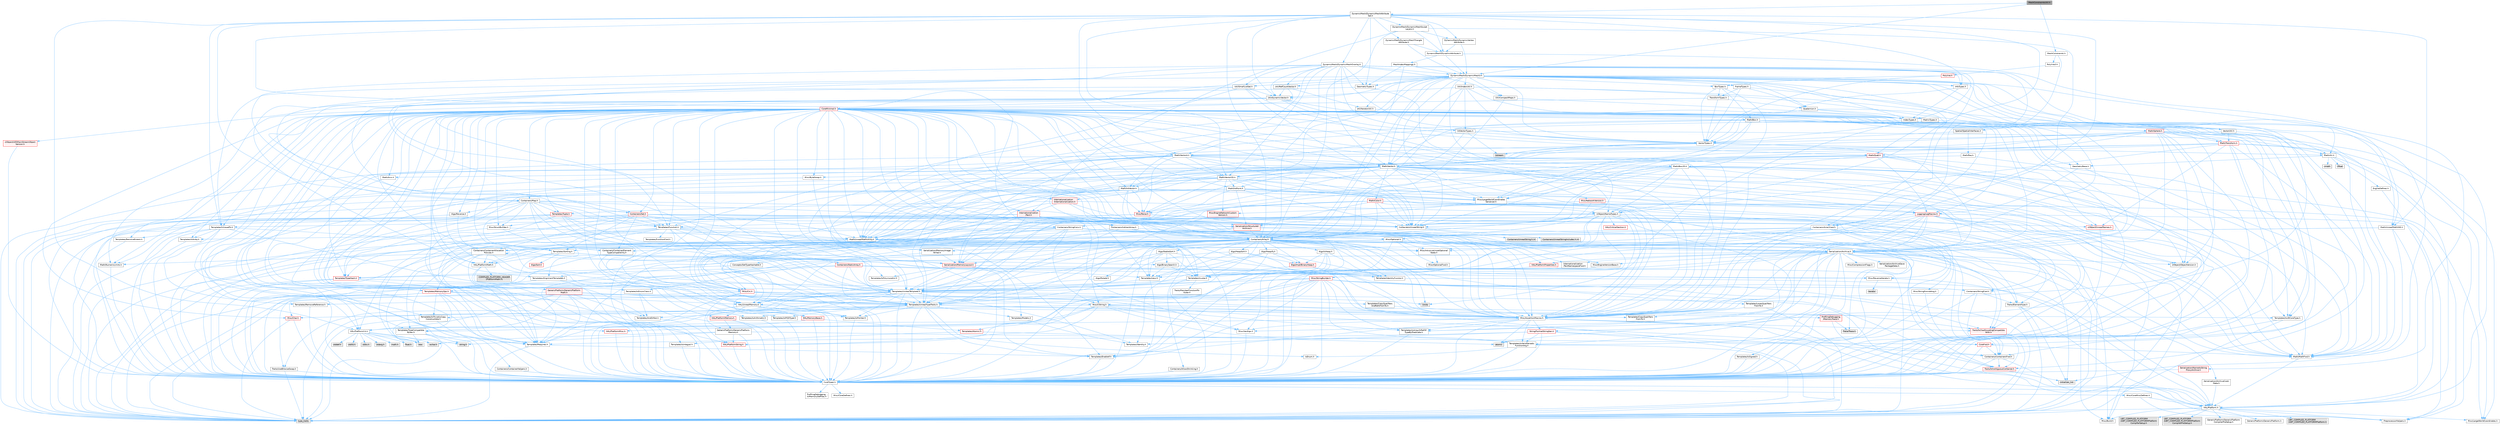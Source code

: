 digraph "MeshConstraintsUtil.h"
{
 // INTERACTIVE_SVG=YES
 // LATEX_PDF_SIZE
  bgcolor="transparent";
  edge [fontname=Helvetica,fontsize=10,labelfontname=Helvetica,labelfontsize=10];
  node [fontname=Helvetica,fontsize=10,shape=box,height=0.2,width=0.4];
  Node1 [id="Node000001",label="MeshConstraintsUtil.h",height=0.2,width=0.4,color="gray40", fillcolor="grey60", style="filled", fontcolor="black",tooltip=" "];
  Node1 -> Node2 [id="edge1_Node000001_Node000002",color="steelblue1",style="solid",tooltip=" "];
  Node2 [id="Node000002",label="DynamicMesh/DynamicMesh3.h",height=0.2,width=0.4,color="grey40", fillcolor="white", style="filled",URL="$d5/d34/DynamicMesh3_8h.html",tooltip=" "];
  Node2 -> Node3 [id="edge2_Node000002_Node000003",color="steelblue1",style="solid",tooltip=" "];
  Node3 [id="Node000003",label="BoxTypes.h",height=0.2,width=0.4,color="grey40", fillcolor="white", style="filled",URL="$d2/da2/BoxTypes_8h.html",tooltip=" "];
  Node3 -> Node4 [id="edge3_Node000003_Node000004",color="steelblue1",style="solid",tooltip=" "];
  Node4 [id="Node000004",label="Math/Box.h",height=0.2,width=0.4,color="grey40", fillcolor="white", style="filled",URL="$de/d0f/Box_8h.html",tooltip=" "];
  Node4 -> Node5 [id="edge4_Node000004_Node000005",color="steelblue1",style="solid",tooltip=" "];
  Node5 [id="Node000005",label="CoreTypes.h",height=0.2,width=0.4,color="grey40", fillcolor="white", style="filled",URL="$dc/dec/CoreTypes_8h.html",tooltip=" "];
  Node5 -> Node6 [id="edge5_Node000005_Node000006",color="steelblue1",style="solid",tooltip=" "];
  Node6 [id="Node000006",label="HAL/Platform.h",height=0.2,width=0.4,color="grey40", fillcolor="white", style="filled",URL="$d9/dd0/Platform_8h.html",tooltip=" "];
  Node6 -> Node7 [id="edge6_Node000006_Node000007",color="steelblue1",style="solid",tooltip=" "];
  Node7 [id="Node000007",label="Misc/Build.h",height=0.2,width=0.4,color="grey40", fillcolor="white", style="filled",URL="$d3/dbb/Build_8h.html",tooltip=" "];
  Node6 -> Node8 [id="edge7_Node000006_Node000008",color="steelblue1",style="solid",tooltip=" "];
  Node8 [id="Node000008",label="Misc/LargeWorldCoordinates.h",height=0.2,width=0.4,color="grey40", fillcolor="white", style="filled",URL="$d2/dcb/LargeWorldCoordinates_8h.html",tooltip=" "];
  Node6 -> Node9 [id="edge8_Node000006_Node000009",color="steelblue1",style="solid",tooltip=" "];
  Node9 [id="Node000009",label="type_traits",height=0.2,width=0.4,color="grey60", fillcolor="#E0E0E0", style="filled",tooltip=" "];
  Node6 -> Node10 [id="edge9_Node000006_Node000010",color="steelblue1",style="solid",tooltip=" "];
  Node10 [id="Node000010",label="PreprocessorHelpers.h",height=0.2,width=0.4,color="grey40", fillcolor="white", style="filled",URL="$db/ddb/PreprocessorHelpers_8h.html",tooltip=" "];
  Node6 -> Node11 [id="edge10_Node000006_Node000011",color="steelblue1",style="solid",tooltip=" "];
  Node11 [id="Node000011",label="UBT_COMPILED_PLATFORM\l/UBT_COMPILED_PLATFORMPlatform\lCompilerPreSetup.h",height=0.2,width=0.4,color="grey60", fillcolor="#E0E0E0", style="filled",tooltip=" "];
  Node6 -> Node12 [id="edge11_Node000006_Node000012",color="steelblue1",style="solid",tooltip=" "];
  Node12 [id="Node000012",label="GenericPlatform/GenericPlatform\lCompilerPreSetup.h",height=0.2,width=0.4,color="grey40", fillcolor="white", style="filled",URL="$d9/dc8/GenericPlatformCompilerPreSetup_8h.html",tooltip=" "];
  Node6 -> Node13 [id="edge12_Node000006_Node000013",color="steelblue1",style="solid",tooltip=" "];
  Node13 [id="Node000013",label="GenericPlatform/GenericPlatform.h",height=0.2,width=0.4,color="grey40", fillcolor="white", style="filled",URL="$d6/d84/GenericPlatform_8h.html",tooltip=" "];
  Node6 -> Node14 [id="edge13_Node000006_Node000014",color="steelblue1",style="solid",tooltip=" "];
  Node14 [id="Node000014",label="UBT_COMPILED_PLATFORM\l/UBT_COMPILED_PLATFORMPlatform.h",height=0.2,width=0.4,color="grey60", fillcolor="#E0E0E0", style="filled",tooltip=" "];
  Node6 -> Node15 [id="edge14_Node000006_Node000015",color="steelblue1",style="solid",tooltip=" "];
  Node15 [id="Node000015",label="UBT_COMPILED_PLATFORM\l/UBT_COMPILED_PLATFORMPlatform\lCompilerSetup.h",height=0.2,width=0.4,color="grey60", fillcolor="#E0E0E0", style="filled",tooltip=" "];
  Node5 -> Node16 [id="edge15_Node000005_Node000016",color="steelblue1",style="solid",tooltip=" "];
  Node16 [id="Node000016",label="ProfilingDebugging\l/UMemoryDefines.h",height=0.2,width=0.4,color="grey40", fillcolor="white", style="filled",URL="$d2/da2/UMemoryDefines_8h.html",tooltip=" "];
  Node5 -> Node17 [id="edge16_Node000005_Node000017",color="steelblue1",style="solid",tooltip=" "];
  Node17 [id="Node000017",label="Misc/CoreMiscDefines.h",height=0.2,width=0.4,color="grey40", fillcolor="white", style="filled",URL="$da/d38/CoreMiscDefines_8h.html",tooltip=" "];
  Node17 -> Node6 [id="edge17_Node000017_Node000006",color="steelblue1",style="solid",tooltip=" "];
  Node17 -> Node10 [id="edge18_Node000017_Node000010",color="steelblue1",style="solid",tooltip=" "];
  Node5 -> Node18 [id="edge19_Node000005_Node000018",color="steelblue1",style="solid",tooltip=" "];
  Node18 [id="Node000018",label="Misc/CoreDefines.h",height=0.2,width=0.4,color="grey40", fillcolor="white", style="filled",URL="$d3/dd2/CoreDefines_8h.html",tooltip=" "];
  Node4 -> Node19 [id="edge20_Node000004_Node000019",color="steelblue1",style="solid",tooltip=" "];
  Node19 [id="Node000019",label="Misc/AssertionMacros.h",height=0.2,width=0.4,color="grey40", fillcolor="white", style="filled",URL="$d0/dfa/AssertionMacros_8h.html",tooltip=" "];
  Node19 -> Node5 [id="edge21_Node000019_Node000005",color="steelblue1",style="solid",tooltip=" "];
  Node19 -> Node6 [id="edge22_Node000019_Node000006",color="steelblue1",style="solid",tooltip=" "];
  Node19 -> Node20 [id="edge23_Node000019_Node000020",color="steelblue1",style="solid",tooltip=" "];
  Node20 [id="Node000020",label="HAL/PlatformMisc.h",height=0.2,width=0.4,color="red", fillcolor="#FFF0F0", style="filled",URL="$d0/df5/PlatformMisc_8h.html",tooltip=" "];
  Node20 -> Node5 [id="edge24_Node000020_Node000005",color="steelblue1",style="solid",tooltip=" "];
  Node19 -> Node10 [id="edge25_Node000019_Node000010",color="steelblue1",style="solid",tooltip=" "];
  Node19 -> Node56 [id="edge26_Node000019_Node000056",color="steelblue1",style="solid",tooltip=" "];
  Node56 [id="Node000056",label="Templates/EnableIf.h",height=0.2,width=0.4,color="grey40", fillcolor="white", style="filled",URL="$d7/d60/EnableIf_8h.html",tooltip=" "];
  Node56 -> Node5 [id="edge27_Node000056_Node000005",color="steelblue1",style="solid",tooltip=" "];
  Node19 -> Node57 [id="edge28_Node000019_Node000057",color="steelblue1",style="solid",tooltip=" "];
  Node57 [id="Node000057",label="Templates/IsArrayOrRefOf\lTypeByPredicate.h",height=0.2,width=0.4,color="grey40", fillcolor="white", style="filled",URL="$d6/da1/IsArrayOrRefOfTypeByPredicate_8h.html",tooltip=" "];
  Node57 -> Node5 [id="edge29_Node000057_Node000005",color="steelblue1",style="solid",tooltip=" "];
  Node19 -> Node58 [id="edge30_Node000019_Node000058",color="steelblue1",style="solid",tooltip=" "];
  Node58 [id="Node000058",label="Templates/IsValidVariadic\lFunctionArg.h",height=0.2,width=0.4,color="grey40", fillcolor="white", style="filled",URL="$d0/dc8/IsValidVariadicFunctionArg_8h.html",tooltip=" "];
  Node58 -> Node5 [id="edge31_Node000058_Node000005",color="steelblue1",style="solid",tooltip=" "];
  Node58 -> Node59 [id="edge32_Node000058_Node000059",color="steelblue1",style="solid",tooltip=" "];
  Node59 [id="Node000059",label="IsEnum.h",height=0.2,width=0.4,color="grey40", fillcolor="white", style="filled",URL="$d4/de5/IsEnum_8h.html",tooltip=" "];
  Node58 -> Node9 [id="edge33_Node000058_Node000009",color="steelblue1",style="solid",tooltip=" "];
  Node19 -> Node60 [id="edge34_Node000019_Node000060",color="steelblue1",style="solid",tooltip=" "];
  Node60 [id="Node000060",label="Traits/IsCharEncodingCompatible\lWith.h",height=0.2,width=0.4,color="red", fillcolor="#FFF0F0", style="filled",URL="$df/dd1/IsCharEncodingCompatibleWith_8h.html",tooltip=" "];
  Node60 -> Node9 [id="edge35_Node000060_Node000009",color="steelblue1",style="solid",tooltip=" "];
  Node19 -> Node62 [id="edge36_Node000019_Node000062",color="steelblue1",style="solid",tooltip=" "];
  Node62 [id="Node000062",label="Misc/VarArgs.h",height=0.2,width=0.4,color="grey40", fillcolor="white", style="filled",URL="$d5/d6f/VarArgs_8h.html",tooltip=" "];
  Node62 -> Node5 [id="edge37_Node000062_Node000005",color="steelblue1",style="solid",tooltip=" "];
  Node19 -> Node63 [id="edge38_Node000019_Node000063",color="steelblue1",style="solid",tooltip=" "];
  Node63 [id="Node000063",label="String/FormatStringSan.h",height=0.2,width=0.4,color="red", fillcolor="#FFF0F0", style="filled",URL="$d3/d8b/FormatStringSan_8h.html",tooltip=" "];
  Node63 -> Node9 [id="edge39_Node000063_Node000009",color="steelblue1",style="solid",tooltip=" "];
  Node63 -> Node5 [id="edge40_Node000063_Node000005",color="steelblue1",style="solid",tooltip=" "];
  Node63 -> Node64 [id="edge41_Node000063_Node000064",color="steelblue1",style="solid",tooltip=" "];
  Node64 [id="Node000064",label="Templates/Requires.h",height=0.2,width=0.4,color="grey40", fillcolor="white", style="filled",URL="$dc/d96/Requires_8h.html",tooltip=" "];
  Node64 -> Node56 [id="edge42_Node000064_Node000056",color="steelblue1",style="solid",tooltip=" "];
  Node64 -> Node9 [id="edge43_Node000064_Node000009",color="steelblue1",style="solid",tooltip=" "];
  Node63 -> Node65 [id="edge44_Node000063_Node000065",color="steelblue1",style="solid",tooltip=" "];
  Node65 [id="Node000065",label="Templates/Identity.h",height=0.2,width=0.4,color="grey40", fillcolor="white", style="filled",URL="$d0/dd5/Identity_8h.html",tooltip=" "];
  Node63 -> Node58 [id="edge45_Node000063_Node000058",color="steelblue1",style="solid",tooltip=" "];
  Node63 -> Node28 [id="edge46_Node000063_Node000028",color="steelblue1",style="solid",tooltip=" "];
  Node28 [id="Node000028",label="Containers/ContainersFwd.h",height=0.2,width=0.4,color="grey40", fillcolor="white", style="filled",URL="$d4/d0a/ContainersFwd_8h.html",tooltip=" "];
  Node28 -> Node6 [id="edge47_Node000028_Node000006",color="steelblue1",style="solid",tooltip=" "];
  Node28 -> Node5 [id="edge48_Node000028_Node000005",color="steelblue1",style="solid",tooltip=" "];
  Node28 -> Node25 [id="edge49_Node000028_Node000025",color="steelblue1",style="solid",tooltip=" "];
  Node25 [id="Node000025",label="Traits/IsContiguousContainer.h",height=0.2,width=0.4,color="red", fillcolor="#FFF0F0", style="filled",URL="$d5/d3c/IsContiguousContainer_8h.html",tooltip=" "];
  Node25 -> Node5 [id="edge50_Node000025_Node000005",color="steelblue1",style="solid",tooltip=" "];
  Node25 -> Node24 [id="edge51_Node000025_Node000024",color="steelblue1",style="solid",tooltip=" "];
  Node24 [id="Node000024",label="initializer_list",height=0.2,width=0.4,color="grey60", fillcolor="#E0E0E0", style="filled",tooltip=" "];
  Node19 -> Node69 [id="edge52_Node000019_Node000069",color="steelblue1",style="solid",tooltip=" "];
  Node69 [id="Node000069",label="atomic",height=0.2,width=0.4,color="grey60", fillcolor="#E0E0E0", style="filled",tooltip=" "];
  Node4 -> Node29 [id="edge53_Node000004_Node000029",color="steelblue1",style="solid",tooltip=" "];
  Node29 [id="Node000029",label="Math/MathFwd.h",height=0.2,width=0.4,color="grey40", fillcolor="white", style="filled",URL="$d2/d10/MathFwd_8h.html",tooltip=" "];
  Node29 -> Node6 [id="edge54_Node000029_Node000006",color="steelblue1",style="solid",tooltip=" "];
  Node4 -> Node70 [id="edge55_Node000004_Node000070",color="steelblue1",style="solid",tooltip=" "];
  Node70 [id="Node000070",label="Math/UnrealMathUtility.h",height=0.2,width=0.4,color="grey40", fillcolor="white", style="filled",URL="$db/db8/UnrealMathUtility_8h.html",tooltip=" "];
  Node70 -> Node5 [id="edge56_Node000070_Node000005",color="steelblue1",style="solid",tooltip=" "];
  Node70 -> Node19 [id="edge57_Node000070_Node000019",color="steelblue1",style="solid",tooltip=" "];
  Node70 -> Node71 [id="edge58_Node000070_Node000071",color="steelblue1",style="solid",tooltip=" "];
  Node71 [id="Node000071",label="HAL/PlatformMath.h",height=0.2,width=0.4,color="grey40", fillcolor="white", style="filled",URL="$dc/d53/PlatformMath_8h.html",tooltip=" "];
  Node71 -> Node5 [id="edge59_Node000071_Node000005",color="steelblue1",style="solid",tooltip=" "];
  Node71 -> Node72 [id="edge60_Node000071_Node000072",color="steelblue1",style="solid",tooltip=" "];
  Node72 [id="Node000072",label="GenericPlatform/GenericPlatform\lMath.h",height=0.2,width=0.4,color="red", fillcolor="#FFF0F0", style="filled",URL="$d5/d79/GenericPlatformMath_8h.html",tooltip=" "];
  Node72 -> Node5 [id="edge61_Node000072_Node000005",color="steelblue1",style="solid",tooltip=" "];
  Node72 -> Node28 [id="edge62_Node000072_Node000028",color="steelblue1",style="solid",tooltip=" "];
  Node72 -> Node32 [id="edge63_Node000072_Node000032",color="steelblue1",style="solid",tooltip=" "];
  Node32 [id="Node000032",label="HAL/PlatformCrt.h",height=0.2,width=0.4,color="grey40", fillcolor="white", style="filled",URL="$d8/d75/PlatformCrt_8h.html",tooltip=" "];
  Node32 -> Node33 [id="edge64_Node000032_Node000033",color="steelblue1",style="solid",tooltip=" "];
  Node33 [id="Node000033",label="new",height=0.2,width=0.4,color="grey60", fillcolor="#E0E0E0", style="filled",tooltip=" "];
  Node32 -> Node34 [id="edge65_Node000032_Node000034",color="steelblue1",style="solid",tooltip=" "];
  Node34 [id="Node000034",label="wchar.h",height=0.2,width=0.4,color="grey60", fillcolor="#E0E0E0", style="filled",tooltip=" "];
  Node32 -> Node35 [id="edge66_Node000032_Node000035",color="steelblue1",style="solid",tooltip=" "];
  Node35 [id="Node000035",label="stddef.h",height=0.2,width=0.4,color="grey60", fillcolor="#E0E0E0", style="filled",tooltip=" "];
  Node32 -> Node36 [id="edge67_Node000032_Node000036",color="steelblue1",style="solid",tooltip=" "];
  Node36 [id="Node000036",label="stdlib.h",height=0.2,width=0.4,color="grey60", fillcolor="#E0E0E0", style="filled",tooltip=" "];
  Node32 -> Node37 [id="edge68_Node000032_Node000037",color="steelblue1",style="solid",tooltip=" "];
  Node37 [id="Node000037",label="stdio.h",height=0.2,width=0.4,color="grey60", fillcolor="#E0E0E0", style="filled",tooltip=" "];
  Node32 -> Node38 [id="edge69_Node000032_Node000038",color="steelblue1",style="solid",tooltip=" "];
  Node38 [id="Node000038",label="stdarg.h",height=0.2,width=0.4,color="grey60", fillcolor="#E0E0E0", style="filled",tooltip=" "];
  Node32 -> Node39 [id="edge70_Node000032_Node000039",color="steelblue1",style="solid",tooltip=" "];
  Node39 [id="Node000039",label="math.h",height=0.2,width=0.4,color="grey60", fillcolor="#E0E0E0", style="filled",tooltip=" "];
  Node32 -> Node40 [id="edge71_Node000032_Node000040",color="steelblue1",style="solid",tooltip=" "];
  Node40 [id="Node000040",label="float.h",height=0.2,width=0.4,color="grey60", fillcolor="#E0E0E0", style="filled",tooltip=" "];
  Node32 -> Node41 [id="edge72_Node000032_Node000041",color="steelblue1",style="solid",tooltip=" "];
  Node41 [id="Node000041",label="string.h",height=0.2,width=0.4,color="grey60", fillcolor="#E0E0E0", style="filled",tooltip=" "];
  Node72 -> Node73 [id="edge73_Node000072_Node000073",color="steelblue1",style="solid",tooltip=" "];
  Node73 [id="Node000073",label="Templates/AndOrNot.h",height=0.2,width=0.4,color="grey40", fillcolor="white", style="filled",URL="$db/d0a/AndOrNot_8h.html",tooltip=" "];
  Node73 -> Node5 [id="edge74_Node000073_Node000005",color="steelblue1",style="solid",tooltip=" "];
  Node72 -> Node77 [id="edge75_Node000072_Node000077",color="steelblue1",style="solid",tooltip=" "];
  Node77 [id="Node000077",label="Templates/UnrealTypeTraits.h",height=0.2,width=0.4,color="grey40", fillcolor="white", style="filled",URL="$d2/d2d/UnrealTypeTraits_8h.html",tooltip=" "];
  Node77 -> Node5 [id="edge76_Node000077_Node000005",color="steelblue1",style="solid",tooltip=" "];
  Node77 -> Node78 [id="edge77_Node000077_Node000078",color="steelblue1",style="solid",tooltip=" "];
  Node78 [id="Node000078",label="Templates/IsPointer.h",height=0.2,width=0.4,color="grey40", fillcolor="white", style="filled",URL="$d7/d05/IsPointer_8h.html",tooltip=" "];
  Node78 -> Node5 [id="edge78_Node000078_Node000005",color="steelblue1",style="solid",tooltip=" "];
  Node77 -> Node19 [id="edge79_Node000077_Node000019",color="steelblue1",style="solid",tooltip=" "];
  Node77 -> Node73 [id="edge80_Node000077_Node000073",color="steelblue1",style="solid",tooltip=" "];
  Node77 -> Node56 [id="edge81_Node000077_Node000056",color="steelblue1",style="solid",tooltip=" "];
  Node77 -> Node79 [id="edge82_Node000077_Node000079",color="steelblue1",style="solid",tooltip=" "];
  Node79 [id="Node000079",label="Templates/IsArithmetic.h",height=0.2,width=0.4,color="grey40", fillcolor="white", style="filled",URL="$d2/d5d/IsArithmetic_8h.html",tooltip=" "];
  Node79 -> Node5 [id="edge83_Node000079_Node000005",color="steelblue1",style="solid",tooltip=" "];
  Node77 -> Node59 [id="edge84_Node000077_Node000059",color="steelblue1",style="solid",tooltip=" "];
  Node77 -> Node80 [id="edge85_Node000077_Node000080",color="steelblue1",style="solid",tooltip=" "];
  Node80 [id="Node000080",label="Templates/Models.h",height=0.2,width=0.4,color="grey40", fillcolor="white", style="filled",URL="$d3/d0c/Models_8h.html",tooltip=" "];
  Node80 -> Node65 [id="edge86_Node000080_Node000065",color="steelblue1",style="solid",tooltip=" "];
  Node77 -> Node81 [id="edge87_Node000077_Node000081",color="steelblue1",style="solid",tooltip=" "];
  Node81 [id="Node000081",label="Templates/IsPODType.h",height=0.2,width=0.4,color="grey40", fillcolor="white", style="filled",URL="$d7/db1/IsPODType_8h.html",tooltip=" "];
  Node81 -> Node5 [id="edge88_Node000081_Node000005",color="steelblue1",style="solid",tooltip=" "];
  Node77 -> Node82 [id="edge89_Node000077_Node000082",color="steelblue1",style="solid",tooltip=" "];
  Node82 [id="Node000082",label="Templates/IsUECoreType.h",height=0.2,width=0.4,color="grey40", fillcolor="white", style="filled",URL="$d1/db8/IsUECoreType_8h.html",tooltip=" "];
  Node82 -> Node5 [id="edge90_Node000082_Node000005",color="steelblue1",style="solid",tooltip=" "];
  Node82 -> Node9 [id="edge91_Node000082_Node000009",color="steelblue1",style="solid",tooltip=" "];
  Node77 -> Node83 [id="edge92_Node000077_Node000083",color="steelblue1",style="solid",tooltip=" "];
  Node83 [id="Node000083",label="Templates/IsTriviallyCopy\lConstructible.h",height=0.2,width=0.4,color="grey40", fillcolor="white", style="filled",URL="$d3/d78/IsTriviallyCopyConstructible_8h.html",tooltip=" "];
  Node83 -> Node5 [id="edge93_Node000083_Node000005",color="steelblue1",style="solid",tooltip=" "];
  Node83 -> Node9 [id="edge94_Node000083_Node000009",color="steelblue1",style="solid",tooltip=" "];
  Node72 -> Node64 [id="edge95_Node000072_Node000064",color="steelblue1",style="solid",tooltip=" "];
  Node72 -> Node87 [id="edge96_Node000072_Node000087",color="steelblue1",style="solid",tooltip=" "];
  Node87 [id="Node000087",label="Templates/TypeCompatible\lBytes.h",height=0.2,width=0.4,color="grey40", fillcolor="white", style="filled",URL="$df/d0a/TypeCompatibleBytes_8h.html",tooltip=" "];
  Node87 -> Node5 [id="edge97_Node000087_Node000005",color="steelblue1",style="solid",tooltip=" "];
  Node87 -> Node41 [id="edge98_Node000087_Node000041",color="steelblue1",style="solid",tooltip=" "];
  Node87 -> Node33 [id="edge99_Node000087_Node000033",color="steelblue1",style="solid",tooltip=" "];
  Node87 -> Node9 [id="edge100_Node000087_Node000009",color="steelblue1",style="solid",tooltip=" "];
  Node72 -> Node88 [id="edge101_Node000072_Node000088",color="steelblue1",style="solid",tooltip=" "];
  Node88 [id="Node000088",label="limits",height=0.2,width=0.4,color="grey60", fillcolor="#E0E0E0", style="filled",tooltip=" "];
  Node72 -> Node9 [id="edge102_Node000072_Node000009",color="steelblue1",style="solid",tooltip=" "];
  Node71 -> Node89 [id="edge103_Node000071_Node000089",color="steelblue1",style="solid",tooltip=" "];
  Node89 [id="Node000089",label="COMPILED_PLATFORM_HEADER\l(PlatformMath.h)",height=0.2,width=0.4,color="grey60", fillcolor="#E0E0E0", style="filled",tooltip=" "];
  Node70 -> Node29 [id="edge104_Node000070_Node000029",color="steelblue1",style="solid",tooltip=" "];
  Node70 -> Node65 [id="edge105_Node000070_Node000065",color="steelblue1",style="solid",tooltip=" "];
  Node70 -> Node64 [id="edge106_Node000070_Node000064",color="steelblue1",style="solid",tooltip=" "];
  Node4 -> Node90 [id="edge107_Node000004_Node000090",color="steelblue1",style="solid",tooltip=" "];
  Node90 [id="Node000090",label="Containers/UnrealString.h",height=0.2,width=0.4,color="grey40", fillcolor="white", style="filled",URL="$d5/dba/UnrealString_8h.html",tooltip=" "];
  Node90 -> Node91 [id="edge108_Node000090_Node000091",color="steelblue1",style="solid",tooltip=" "];
  Node91 [id="Node000091",label="Containers/UnrealStringIncludes.h.inl",height=0.2,width=0.4,color="grey60", fillcolor="#E0E0E0", style="filled",tooltip=" "];
  Node90 -> Node92 [id="edge109_Node000090_Node000092",color="steelblue1",style="solid",tooltip=" "];
  Node92 [id="Node000092",label="Containers/UnrealString.h.inl",height=0.2,width=0.4,color="grey60", fillcolor="#E0E0E0", style="filled",tooltip=" "];
  Node90 -> Node93 [id="edge110_Node000090_Node000093",color="steelblue1",style="solid",tooltip=" "];
  Node93 [id="Node000093",label="Misc/StringFormatArg.h",height=0.2,width=0.4,color="grey40", fillcolor="white", style="filled",URL="$d2/d16/StringFormatArg_8h.html",tooltip=" "];
  Node93 -> Node28 [id="edge111_Node000093_Node000028",color="steelblue1",style="solid",tooltip=" "];
  Node4 -> Node94 [id="edge112_Node000004_Node000094",color="steelblue1",style="solid",tooltip=" "];
  Node94 [id="Node000094",label="Math/Vector.h",height=0.2,width=0.4,color="grey40", fillcolor="white", style="filled",URL="$d6/dbe/Vector_8h.html",tooltip=" "];
  Node94 -> Node5 [id="edge113_Node000094_Node000005",color="steelblue1",style="solid",tooltip=" "];
  Node94 -> Node19 [id="edge114_Node000094_Node000019",color="steelblue1",style="solid",tooltip=" "];
  Node94 -> Node29 [id="edge115_Node000094_Node000029",color="steelblue1",style="solid",tooltip=" "];
  Node94 -> Node42 [id="edge116_Node000094_Node000042",color="steelblue1",style="solid",tooltip=" "];
  Node42 [id="Node000042",label="Math/NumericLimits.h",height=0.2,width=0.4,color="grey40", fillcolor="white", style="filled",URL="$df/d1b/NumericLimits_8h.html",tooltip=" "];
  Node42 -> Node5 [id="edge117_Node000042_Node000005",color="steelblue1",style="solid",tooltip=" "];
  Node94 -> Node95 [id="edge118_Node000094_Node000095",color="steelblue1",style="solid",tooltip=" "];
  Node95 [id="Node000095",label="Misc/Crc.h",height=0.2,width=0.4,color="red", fillcolor="#FFF0F0", style="filled",URL="$d4/dd2/Crc_8h.html",tooltip=" "];
  Node95 -> Node5 [id="edge119_Node000095_Node000005",color="steelblue1",style="solid",tooltip=" "];
  Node95 -> Node96 [id="edge120_Node000095_Node000096",color="steelblue1",style="solid",tooltip=" "];
  Node96 [id="Node000096",label="HAL/PlatformString.h",height=0.2,width=0.4,color="red", fillcolor="#FFF0F0", style="filled",URL="$db/db5/PlatformString_8h.html",tooltip=" "];
  Node96 -> Node5 [id="edge121_Node000096_Node000005",color="steelblue1",style="solid",tooltip=" "];
  Node95 -> Node19 [id="edge122_Node000095_Node000019",color="steelblue1",style="solid",tooltip=" "];
  Node95 -> Node98 [id="edge123_Node000095_Node000098",color="steelblue1",style="solid",tooltip=" "];
  Node98 [id="Node000098",label="Misc/CString.h",height=0.2,width=0.4,color="grey40", fillcolor="white", style="filled",URL="$d2/d49/CString_8h.html",tooltip=" "];
  Node98 -> Node5 [id="edge124_Node000098_Node000005",color="steelblue1",style="solid",tooltip=" "];
  Node98 -> Node32 [id="edge125_Node000098_Node000032",color="steelblue1",style="solid",tooltip=" "];
  Node98 -> Node96 [id="edge126_Node000098_Node000096",color="steelblue1",style="solid",tooltip=" "];
  Node98 -> Node19 [id="edge127_Node000098_Node000019",color="steelblue1",style="solid",tooltip=" "];
  Node98 -> Node99 [id="edge128_Node000098_Node000099",color="steelblue1",style="solid",tooltip=" "];
  Node99 [id="Node000099",label="Misc/Char.h",height=0.2,width=0.4,color="red", fillcolor="#FFF0F0", style="filled",URL="$d0/d58/Char_8h.html",tooltip=" "];
  Node99 -> Node5 [id="edge129_Node000099_Node000005",color="steelblue1",style="solid",tooltip=" "];
  Node99 -> Node9 [id="edge130_Node000099_Node000009",color="steelblue1",style="solid",tooltip=" "];
  Node98 -> Node62 [id="edge131_Node000098_Node000062",color="steelblue1",style="solid",tooltip=" "];
  Node98 -> Node57 [id="edge132_Node000098_Node000057",color="steelblue1",style="solid",tooltip=" "];
  Node98 -> Node58 [id="edge133_Node000098_Node000058",color="steelblue1",style="solid",tooltip=" "];
  Node98 -> Node60 [id="edge134_Node000098_Node000060",color="steelblue1",style="solid",tooltip=" "];
  Node95 -> Node99 [id="edge135_Node000095_Node000099",color="steelblue1",style="solid",tooltip=" "];
  Node95 -> Node77 [id="edge136_Node000095_Node000077",color="steelblue1",style="solid",tooltip=" "];
  Node94 -> Node70 [id="edge137_Node000094_Node000070",color="steelblue1",style="solid",tooltip=" "];
  Node94 -> Node90 [id="edge138_Node000094_Node000090",color="steelblue1",style="solid",tooltip=" "];
  Node94 -> Node103 [id="edge139_Node000094_Node000103",color="steelblue1",style="solid",tooltip=" "];
  Node103 [id="Node000103",label="Misc/Parse.h",height=0.2,width=0.4,color="red", fillcolor="#FFF0F0", style="filled",URL="$dc/d71/Parse_8h.html",tooltip=" "];
  Node103 -> Node22 [id="edge140_Node000103_Node000022",color="steelblue1",style="solid",tooltip=" "];
  Node22 [id="Node000022",label="Containers/StringFwd.h",height=0.2,width=0.4,color="grey40", fillcolor="white", style="filled",URL="$df/d37/StringFwd_8h.html",tooltip=" "];
  Node22 -> Node5 [id="edge141_Node000022_Node000005",color="steelblue1",style="solid",tooltip=" "];
  Node22 -> Node23 [id="edge142_Node000022_Node000023",color="steelblue1",style="solid",tooltip=" "];
  Node23 [id="Node000023",label="Traits/ElementType.h",height=0.2,width=0.4,color="grey40", fillcolor="white", style="filled",URL="$d5/d4f/ElementType_8h.html",tooltip=" "];
  Node23 -> Node6 [id="edge143_Node000023_Node000006",color="steelblue1",style="solid",tooltip=" "];
  Node23 -> Node24 [id="edge144_Node000023_Node000024",color="steelblue1",style="solid",tooltip=" "];
  Node23 -> Node9 [id="edge145_Node000023_Node000009",color="steelblue1",style="solid",tooltip=" "];
  Node22 -> Node25 [id="edge146_Node000022_Node000025",color="steelblue1",style="solid",tooltip=" "];
  Node103 -> Node90 [id="edge147_Node000103_Node000090",color="steelblue1",style="solid",tooltip=" "];
  Node103 -> Node5 [id="edge148_Node000103_Node000005",color="steelblue1",style="solid",tooltip=" "];
  Node103 -> Node32 [id="edge149_Node000103_Node000032",color="steelblue1",style="solid",tooltip=" "];
  Node103 -> Node7 [id="edge150_Node000103_Node000007",color="steelblue1",style="solid",tooltip=" "];
  Node103 -> Node104 [id="edge151_Node000103_Node000104",color="steelblue1",style="solid",tooltip=" "];
  Node104 [id="Node000104",label="Templates/Function.h",height=0.2,width=0.4,color="grey40", fillcolor="white", style="filled",URL="$df/df5/Function_8h.html",tooltip=" "];
  Node104 -> Node5 [id="edge152_Node000104_Node000005",color="steelblue1",style="solid",tooltip=" "];
  Node104 -> Node19 [id="edge153_Node000104_Node000019",color="steelblue1",style="solid",tooltip=" "];
  Node104 -> Node105 [id="edge154_Node000104_Node000105",color="steelblue1",style="solid",tooltip=" "];
  Node105 [id="Node000105",label="Misc/IntrusiveUnsetOptional\lState.h",height=0.2,width=0.4,color="grey40", fillcolor="white", style="filled",URL="$d2/d0a/IntrusiveUnsetOptionalState_8h.html",tooltip=" "];
  Node105 -> Node106 [id="edge155_Node000105_Node000106",color="steelblue1",style="solid",tooltip=" "];
  Node106 [id="Node000106",label="Misc/OptionalFwd.h",height=0.2,width=0.4,color="grey40", fillcolor="white", style="filled",URL="$dc/d50/OptionalFwd_8h.html",tooltip=" "];
  Node104 -> Node107 [id="edge156_Node000104_Node000107",color="steelblue1",style="solid",tooltip=" "];
  Node107 [id="Node000107",label="HAL/UnrealMemory.h",height=0.2,width=0.4,color="grey40", fillcolor="white", style="filled",URL="$d9/d96/UnrealMemory_8h.html",tooltip=" "];
  Node107 -> Node5 [id="edge157_Node000107_Node000005",color="steelblue1",style="solid",tooltip=" "];
  Node107 -> Node108 [id="edge158_Node000107_Node000108",color="steelblue1",style="solid",tooltip=" "];
  Node108 [id="Node000108",label="GenericPlatform/GenericPlatform\lMemory.h",height=0.2,width=0.4,color="grey40", fillcolor="white", style="filled",URL="$dd/d22/GenericPlatformMemory_8h.html",tooltip=" "];
  Node108 -> Node27 [id="edge159_Node000108_Node000027",color="steelblue1",style="solid",tooltip=" "];
  Node27 [id="Node000027",label="CoreFwd.h",height=0.2,width=0.4,color="red", fillcolor="#FFF0F0", style="filled",URL="$d1/d1e/CoreFwd_8h.html",tooltip=" "];
  Node27 -> Node5 [id="edge160_Node000027_Node000005",color="steelblue1",style="solid",tooltip=" "];
  Node27 -> Node28 [id="edge161_Node000027_Node000028",color="steelblue1",style="solid",tooltip=" "];
  Node27 -> Node29 [id="edge162_Node000027_Node000029",color="steelblue1",style="solid",tooltip=" "];
  Node108 -> Node5 [id="edge163_Node000108_Node000005",color="steelblue1",style="solid",tooltip=" "];
  Node108 -> Node96 [id="edge164_Node000108_Node000096",color="steelblue1",style="solid",tooltip=" "];
  Node108 -> Node41 [id="edge165_Node000108_Node000041",color="steelblue1",style="solid",tooltip=" "];
  Node108 -> Node34 [id="edge166_Node000108_Node000034",color="steelblue1",style="solid",tooltip=" "];
  Node107 -> Node109 [id="edge167_Node000107_Node000109",color="steelblue1",style="solid",tooltip=" "];
  Node109 [id="Node000109",label="HAL/MemoryBase.h",height=0.2,width=0.4,color="red", fillcolor="#FFF0F0", style="filled",URL="$d6/d9f/MemoryBase_8h.html",tooltip=" "];
  Node109 -> Node5 [id="edge168_Node000109_Node000005",color="steelblue1",style="solid",tooltip=" "];
  Node109 -> Node32 [id="edge169_Node000109_Node000032",color="steelblue1",style="solid",tooltip=" "];
  Node109 -> Node113 [id="edge170_Node000109_Node000113",color="steelblue1",style="solid",tooltip=" "];
  Node113 [id="Node000113",label="Templates/Atomic.h",height=0.2,width=0.4,color="red", fillcolor="#FFF0F0", style="filled",URL="$d3/d91/Atomic_8h.html",tooltip=" "];
  Node113 -> Node86 [id="edge171_Node000113_Node000086",color="steelblue1",style="solid",tooltip=" "];
  Node86 [id="Node000086",label="Templates/IsIntegral.h",height=0.2,width=0.4,color="grey40", fillcolor="white", style="filled",URL="$da/d64/IsIntegral_8h.html",tooltip=" "];
  Node86 -> Node5 [id="edge172_Node000086_Node000005",color="steelblue1",style="solid",tooltip=" "];
  Node113 -> Node69 [id="edge173_Node000113_Node000069",color="steelblue1",style="solid",tooltip=" "];
  Node107 -> Node118 [id="edge174_Node000107_Node000118",color="steelblue1",style="solid",tooltip=" "];
  Node118 [id="Node000118",label="HAL/PlatformMemory.h",height=0.2,width=0.4,color="red", fillcolor="#FFF0F0", style="filled",URL="$de/d68/PlatformMemory_8h.html",tooltip=" "];
  Node118 -> Node5 [id="edge175_Node000118_Node000005",color="steelblue1",style="solid",tooltip=" "];
  Node118 -> Node108 [id="edge176_Node000118_Node000108",color="steelblue1",style="solid",tooltip=" "];
  Node107 -> Node120 [id="edge177_Node000107_Node000120",color="steelblue1",style="solid",tooltip=" "];
  Node120 [id="Node000120",label="ProfilingDebugging\l/MemoryTrace.h",height=0.2,width=0.4,color="red", fillcolor="#FFF0F0", style="filled",URL="$da/dd7/MemoryTrace_8h.html",tooltip=" "];
  Node120 -> Node6 [id="edge178_Node000120_Node000006",color="steelblue1",style="solid",tooltip=" "];
  Node120 -> Node55 [id="edge179_Node000120_Node000055",color="steelblue1",style="solid",tooltip=" "];
  Node55 [id="Node000055",label="Trace/Trace.h",height=0.2,width=0.4,color="grey60", fillcolor="#E0E0E0", style="filled",tooltip=" "];
  Node107 -> Node78 [id="edge180_Node000107_Node000078",color="steelblue1",style="solid",tooltip=" "];
  Node104 -> Node121 [id="edge181_Node000104_Node000121",color="steelblue1",style="solid",tooltip=" "];
  Node121 [id="Node000121",label="Templates/FunctionFwd.h",height=0.2,width=0.4,color="grey40", fillcolor="white", style="filled",URL="$d6/d54/FunctionFwd_8h.html",tooltip=" "];
  Node104 -> Node77 [id="edge182_Node000104_Node000077",color="steelblue1",style="solid",tooltip=" "];
  Node104 -> Node122 [id="edge183_Node000104_Node000122",color="steelblue1",style="solid",tooltip=" "];
  Node122 [id="Node000122",label="Templates/Invoke.h",height=0.2,width=0.4,color="grey40", fillcolor="white", style="filled",URL="$d7/deb/Invoke_8h.html",tooltip=" "];
  Node122 -> Node5 [id="edge184_Node000122_Node000005",color="steelblue1",style="solid",tooltip=" "];
  Node122 -> Node123 [id="edge185_Node000122_Node000123",color="steelblue1",style="solid",tooltip=" "];
  Node123 [id="Node000123",label="Traits/MemberFunctionPtr\lOuter.h",height=0.2,width=0.4,color="grey40", fillcolor="white", style="filled",URL="$db/da7/MemberFunctionPtrOuter_8h.html",tooltip=" "];
  Node122 -> Node124 [id="edge186_Node000122_Node000124",color="steelblue1",style="solid",tooltip=" "];
  Node124 [id="Node000124",label="Templates/UnrealTemplate.h",height=0.2,width=0.4,color="grey40", fillcolor="white", style="filled",URL="$d4/d24/UnrealTemplate_8h.html",tooltip=" "];
  Node124 -> Node5 [id="edge187_Node000124_Node000005",color="steelblue1",style="solid",tooltip=" "];
  Node124 -> Node78 [id="edge188_Node000124_Node000078",color="steelblue1",style="solid",tooltip=" "];
  Node124 -> Node107 [id="edge189_Node000124_Node000107",color="steelblue1",style="solid",tooltip=" "];
  Node124 -> Node125 [id="edge190_Node000124_Node000125",color="steelblue1",style="solid",tooltip=" "];
  Node125 [id="Node000125",label="Templates/CopyQualifiers\lAndRefsFromTo.h",height=0.2,width=0.4,color="grey40", fillcolor="white", style="filled",URL="$d3/db3/CopyQualifiersAndRefsFromTo_8h.html",tooltip=" "];
  Node125 -> Node126 [id="edge191_Node000125_Node000126",color="steelblue1",style="solid",tooltip=" "];
  Node126 [id="Node000126",label="Templates/CopyQualifiers\lFromTo.h",height=0.2,width=0.4,color="grey40", fillcolor="white", style="filled",URL="$d5/db4/CopyQualifiersFromTo_8h.html",tooltip=" "];
  Node124 -> Node77 [id="edge192_Node000124_Node000077",color="steelblue1",style="solid",tooltip=" "];
  Node124 -> Node75 [id="edge193_Node000124_Node000075",color="steelblue1",style="solid",tooltip=" "];
  Node75 [id="Node000075",label="Templates/RemoveReference.h",height=0.2,width=0.4,color="grey40", fillcolor="white", style="filled",URL="$da/dbe/RemoveReference_8h.html",tooltip=" "];
  Node75 -> Node5 [id="edge194_Node000075_Node000005",color="steelblue1",style="solid",tooltip=" "];
  Node124 -> Node64 [id="edge195_Node000124_Node000064",color="steelblue1",style="solid",tooltip=" "];
  Node124 -> Node87 [id="edge196_Node000124_Node000087",color="steelblue1",style="solid",tooltip=" "];
  Node124 -> Node65 [id="edge197_Node000124_Node000065",color="steelblue1",style="solid",tooltip=" "];
  Node124 -> Node25 [id="edge198_Node000124_Node000025",color="steelblue1",style="solid",tooltip=" "];
  Node124 -> Node127 [id="edge199_Node000124_Node000127",color="steelblue1",style="solid",tooltip=" "];
  Node127 [id="Node000127",label="Traits/UseBitwiseSwap.h",height=0.2,width=0.4,color="grey40", fillcolor="white", style="filled",URL="$db/df3/UseBitwiseSwap_8h.html",tooltip=" "];
  Node127 -> Node5 [id="edge200_Node000127_Node000005",color="steelblue1",style="solid",tooltip=" "];
  Node127 -> Node9 [id="edge201_Node000127_Node000009",color="steelblue1",style="solid",tooltip=" "];
  Node124 -> Node9 [id="edge202_Node000124_Node000009",color="steelblue1",style="solid",tooltip=" "];
  Node122 -> Node9 [id="edge203_Node000122_Node000009",color="steelblue1",style="solid",tooltip=" "];
  Node104 -> Node124 [id="edge204_Node000104_Node000124",color="steelblue1",style="solid",tooltip=" "];
  Node104 -> Node64 [id="edge205_Node000104_Node000064",color="steelblue1",style="solid",tooltip=" "];
  Node104 -> Node70 [id="edge206_Node000104_Node000070",color="steelblue1",style="solid",tooltip=" "];
  Node104 -> Node33 [id="edge207_Node000104_Node000033",color="steelblue1",style="solid",tooltip=" "];
  Node104 -> Node9 [id="edge208_Node000104_Node000009",color="steelblue1",style="solid",tooltip=" "];
  Node94 -> Node128 [id="edge209_Node000094_Node000128",color="steelblue1",style="solid",tooltip=" "];
  Node128 [id="Node000128",label="Misc/LargeWorldCoordinates\lSerializer.h",height=0.2,width=0.4,color="grey40", fillcolor="white", style="filled",URL="$d7/df9/LargeWorldCoordinatesSerializer_8h.html",tooltip=" "];
  Node128 -> Node129 [id="edge210_Node000128_Node000129",color="steelblue1",style="solid",tooltip=" "];
  Node129 [id="Node000129",label="UObject/NameTypes.h",height=0.2,width=0.4,color="grey40", fillcolor="white", style="filled",URL="$d6/d35/NameTypes_8h.html",tooltip=" "];
  Node129 -> Node5 [id="edge211_Node000129_Node000005",color="steelblue1",style="solid",tooltip=" "];
  Node129 -> Node19 [id="edge212_Node000129_Node000019",color="steelblue1",style="solid",tooltip=" "];
  Node129 -> Node107 [id="edge213_Node000129_Node000107",color="steelblue1",style="solid",tooltip=" "];
  Node129 -> Node77 [id="edge214_Node000129_Node000077",color="steelblue1",style="solid",tooltip=" "];
  Node129 -> Node124 [id="edge215_Node000129_Node000124",color="steelblue1",style="solid",tooltip=" "];
  Node129 -> Node90 [id="edge216_Node000129_Node000090",color="steelblue1",style="solid",tooltip=" "];
  Node129 -> Node130 [id="edge217_Node000129_Node000130",color="steelblue1",style="solid",tooltip=" "];
  Node130 [id="Node000130",label="HAL/CriticalSection.h",height=0.2,width=0.4,color="red", fillcolor="#FFF0F0", style="filled",URL="$d6/d90/CriticalSection_8h.html",tooltip=" "];
  Node129 -> Node133 [id="edge218_Node000129_Node000133",color="steelblue1",style="solid",tooltip=" "];
  Node133 [id="Node000133",label="Containers/StringConv.h",height=0.2,width=0.4,color="grey40", fillcolor="white", style="filled",URL="$d3/ddf/StringConv_8h.html",tooltip=" "];
  Node133 -> Node5 [id="edge219_Node000133_Node000005",color="steelblue1",style="solid",tooltip=" "];
  Node133 -> Node19 [id="edge220_Node000133_Node000019",color="steelblue1",style="solid",tooltip=" "];
  Node133 -> Node134 [id="edge221_Node000133_Node000134",color="steelblue1",style="solid",tooltip=" "];
  Node134 [id="Node000134",label="Containers/ContainerAllocation\lPolicies.h",height=0.2,width=0.4,color="grey40", fillcolor="white", style="filled",URL="$d7/dff/ContainerAllocationPolicies_8h.html",tooltip=" "];
  Node134 -> Node5 [id="edge222_Node000134_Node000005",color="steelblue1",style="solid",tooltip=" "];
  Node134 -> Node135 [id="edge223_Node000134_Node000135",color="steelblue1",style="solid",tooltip=" "];
  Node135 [id="Node000135",label="Containers/ContainerHelpers.h",height=0.2,width=0.4,color="grey40", fillcolor="white", style="filled",URL="$d7/d33/ContainerHelpers_8h.html",tooltip=" "];
  Node135 -> Node5 [id="edge224_Node000135_Node000005",color="steelblue1",style="solid",tooltip=" "];
  Node134 -> Node134 [id="edge225_Node000134_Node000134",color="steelblue1",style="solid",tooltip=" "];
  Node134 -> Node71 [id="edge226_Node000134_Node000071",color="steelblue1",style="solid",tooltip=" "];
  Node134 -> Node107 [id="edge227_Node000134_Node000107",color="steelblue1",style="solid",tooltip=" "];
  Node134 -> Node42 [id="edge228_Node000134_Node000042",color="steelblue1",style="solid",tooltip=" "];
  Node134 -> Node19 [id="edge229_Node000134_Node000019",color="steelblue1",style="solid",tooltip=" "];
  Node134 -> Node136 [id="edge230_Node000134_Node000136",color="steelblue1",style="solid",tooltip=" "];
  Node136 [id="Node000136",label="Templates/IsPolymorphic.h",height=0.2,width=0.4,color="grey40", fillcolor="white", style="filled",URL="$dc/d20/IsPolymorphic_8h.html",tooltip=" "];
  Node134 -> Node137 [id="edge231_Node000134_Node000137",color="steelblue1",style="solid",tooltip=" "];
  Node137 [id="Node000137",label="Templates/MemoryOps.h",height=0.2,width=0.4,color="red", fillcolor="#FFF0F0", style="filled",URL="$db/dea/MemoryOps_8h.html",tooltip=" "];
  Node137 -> Node5 [id="edge232_Node000137_Node000005",color="steelblue1",style="solid",tooltip=" "];
  Node137 -> Node107 [id="edge233_Node000137_Node000107",color="steelblue1",style="solid",tooltip=" "];
  Node137 -> Node83 [id="edge234_Node000137_Node000083",color="steelblue1",style="solid",tooltip=" "];
  Node137 -> Node64 [id="edge235_Node000137_Node000064",color="steelblue1",style="solid",tooltip=" "];
  Node137 -> Node77 [id="edge236_Node000137_Node000077",color="steelblue1",style="solid",tooltip=" "];
  Node137 -> Node127 [id="edge237_Node000137_Node000127",color="steelblue1",style="solid",tooltip=" "];
  Node137 -> Node33 [id="edge238_Node000137_Node000033",color="steelblue1",style="solid",tooltip=" "];
  Node137 -> Node9 [id="edge239_Node000137_Node000009",color="steelblue1",style="solid",tooltip=" "];
  Node134 -> Node87 [id="edge240_Node000134_Node000087",color="steelblue1",style="solid",tooltip=" "];
  Node134 -> Node9 [id="edge241_Node000134_Node000009",color="steelblue1",style="solid",tooltip=" "];
  Node133 -> Node138 [id="edge242_Node000133_Node000138",color="steelblue1",style="solid",tooltip=" "];
  Node138 [id="Node000138",label="Containers/Array.h",height=0.2,width=0.4,color="grey40", fillcolor="white", style="filled",URL="$df/dd0/Array_8h.html",tooltip=" "];
  Node138 -> Node5 [id="edge243_Node000138_Node000005",color="steelblue1",style="solid",tooltip=" "];
  Node138 -> Node19 [id="edge244_Node000138_Node000019",color="steelblue1",style="solid",tooltip=" "];
  Node138 -> Node105 [id="edge245_Node000138_Node000105",color="steelblue1",style="solid",tooltip=" "];
  Node138 -> Node139 [id="edge246_Node000138_Node000139",color="steelblue1",style="solid",tooltip=" "];
  Node139 [id="Node000139",label="Misc/ReverseIterate.h",height=0.2,width=0.4,color="grey40", fillcolor="white", style="filled",URL="$db/de3/ReverseIterate_8h.html",tooltip=" "];
  Node139 -> Node6 [id="edge247_Node000139_Node000006",color="steelblue1",style="solid",tooltip=" "];
  Node139 -> Node140 [id="edge248_Node000139_Node000140",color="steelblue1",style="solid",tooltip=" "];
  Node140 [id="Node000140",label="iterator",height=0.2,width=0.4,color="grey60", fillcolor="#E0E0E0", style="filled",tooltip=" "];
  Node138 -> Node107 [id="edge249_Node000138_Node000107",color="steelblue1",style="solid",tooltip=" "];
  Node138 -> Node77 [id="edge250_Node000138_Node000077",color="steelblue1",style="solid",tooltip=" "];
  Node138 -> Node124 [id="edge251_Node000138_Node000124",color="steelblue1",style="solid",tooltip=" "];
  Node138 -> Node141 [id="edge252_Node000138_Node000141",color="steelblue1",style="solid",tooltip=" "];
  Node141 [id="Node000141",label="Containers/AllowShrinking.h",height=0.2,width=0.4,color="grey40", fillcolor="white", style="filled",URL="$d7/d1a/AllowShrinking_8h.html",tooltip=" "];
  Node141 -> Node5 [id="edge253_Node000141_Node000005",color="steelblue1",style="solid",tooltip=" "];
  Node138 -> Node134 [id="edge254_Node000138_Node000134",color="steelblue1",style="solid",tooltip=" "];
  Node138 -> Node142 [id="edge255_Node000138_Node000142",color="steelblue1",style="solid",tooltip=" "];
  Node142 [id="Node000142",label="Containers/ContainerElement\lTypeCompatibility.h",height=0.2,width=0.4,color="grey40", fillcolor="white", style="filled",URL="$df/ddf/ContainerElementTypeCompatibility_8h.html",tooltip=" "];
  Node142 -> Node5 [id="edge256_Node000142_Node000005",color="steelblue1",style="solid",tooltip=" "];
  Node142 -> Node77 [id="edge257_Node000142_Node000077",color="steelblue1",style="solid",tooltip=" "];
  Node138 -> Node143 [id="edge258_Node000138_Node000143",color="steelblue1",style="solid",tooltip=" "];
  Node143 [id="Node000143",label="Serialization/Archive.h",height=0.2,width=0.4,color="grey40", fillcolor="white", style="filled",URL="$d7/d3b/Archive_8h.html",tooltip=" "];
  Node143 -> Node27 [id="edge259_Node000143_Node000027",color="steelblue1",style="solid",tooltip=" "];
  Node143 -> Node5 [id="edge260_Node000143_Node000005",color="steelblue1",style="solid",tooltip=" "];
  Node143 -> Node144 [id="edge261_Node000143_Node000144",color="steelblue1",style="solid",tooltip=" "];
  Node144 [id="Node000144",label="HAL/PlatformProperties.h",height=0.2,width=0.4,color="red", fillcolor="#FFF0F0", style="filled",URL="$d9/db0/PlatformProperties_8h.html",tooltip=" "];
  Node144 -> Node5 [id="edge262_Node000144_Node000005",color="steelblue1",style="solid",tooltip=" "];
  Node143 -> Node147 [id="edge263_Node000143_Node000147",color="steelblue1",style="solid",tooltip=" "];
  Node147 [id="Node000147",label="Internationalization\l/TextNamespaceFwd.h",height=0.2,width=0.4,color="grey40", fillcolor="white", style="filled",URL="$d8/d97/TextNamespaceFwd_8h.html",tooltip=" "];
  Node147 -> Node5 [id="edge264_Node000147_Node000005",color="steelblue1",style="solid",tooltip=" "];
  Node143 -> Node29 [id="edge265_Node000143_Node000029",color="steelblue1",style="solid",tooltip=" "];
  Node143 -> Node19 [id="edge266_Node000143_Node000019",color="steelblue1",style="solid",tooltip=" "];
  Node143 -> Node7 [id="edge267_Node000143_Node000007",color="steelblue1",style="solid",tooltip=" "];
  Node143 -> Node43 [id="edge268_Node000143_Node000043",color="steelblue1",style="solid",tooltip=" "];
  Node43 [id="Node000043",label="Misc/CompressionFlags.h",height=0.2,width=0.4,color="grey40", fillcolor="white", style="filled",URL="$d9/d76/CompressionFlags_8h.html",tooltip=" "];
  Node143 -> Node148 [id="edge269_Node000143_Node000148",color="steelblue1",style="solid",tooltip=" "];
  Node148 [id="Node000148",label="Misc/EngineVersionBase.h",height=0.2,width=0.4,color="grey40", fillcolor="white", style="filled",URL="$d5/d2b/EngineVersionBase_8h.html",tooltip=" "];
  Node148 -> Node5 [id="edge270_Node000148_Node000005",color="steelblue1",style="solid",tooltip=" "];
  Node143 -> Node62 [id="edge271_Node000143_Node000062",color="steelblue1",style="solid",tooltip=" "];
  Node143 -> Node149 [id="edge272_Node000143_Node000149",color="steelblue1",style="solid",tooltip=" "];
  Node149 [id="Node000149",label="Serialization/ArchiveCook\lData.h",height=0.2,width=0.4,color="grey40", fillcolor="white", style="filled",URL="$dc/db6/ArchiveCookData_8h.html",tooltip=" "];
  Node149 -> Node6 [id="edge273_Node000149_Node000006",color="steelblue1",style="solid",tooltip=" "];
  Node143 -> Node150 [id="edge274_Node000143_Node000150",color="steelblue1",style="solid",tooltip=" "];
  Node150 [id="Node000150",label="Serialization/ArchiveSave\lPackageData.h",height=0.2,width=0.4,color="grey40", fillcolor="white", style="filled",URL="$d1/d37/ArchiveSavePackageData_8h.html",tooltip=" "];
  Node143 -> Node56 [id="edge275_Node000143_Node000056",color="steelblue1",style="solid",tooltip=" "];
  Node143 -> Node57 [id="edge276_Node000143_Node000057",color="steelblue1",style="solid",tooltip=" "];
  Node143 -> Node151 [id="edge277_Node000143_Node000151",color="steelblue1",style="solid",tooltip=" "];
  Node151 [id="Node000151",label="Templates/IsEnumClass.h",height=0.2,width=0.4,color="grey40", fillcolor="white", style="filled",URL="$d7/d15/IsEnumClass_8h.html",tooltip=" "];
  Node151 -> Node5 [id="edge278_Node000151_Node000005",color="steelblue1",style="solid",tooltip=" "];
  Node151 -> Node73 [id="edge279_Node000151_Node000073",color="steelblue1",style="solid",tooltip=" "];
  Node143 -> Node85 [id="edge280_Node000143_Node000085",color="steelblue1",style="solid",tooltip=" "];
  Node85 [id="Node000085",label="Templates/IsSigned.h",height=0.2,width=0.4,color="grey40", fillcolor="white", style="filled",URL="$d8/dd8/IsSigned_8h.html",tooltip=" "];
  Node85 -> Node5 [id="edge281_Node000085_Node000005",color="steelblue1",style="solid",tooltip=" "];
  Node143 -> Node58 [id="edge282_Node000143_Node000058",color="steelblue1",style="solid",tooltip=" "];
  Node143 -> Node124 [id="edge283_Node000143_Node000124",color="steelblue1",style="solid",tooltip=" "];
  Node143 -> Node60 [id="edge284_Node000143_Node000060",color="steelblue1",style="solid",tooltip=" "];
  Node143 -> Node152 [id="edge285_Node000143_Node000152",color="steelblue1",style="solid",tooltip=" "];
  Node152 [id="Node000152",label="UObject/ObjectVersion.h",height=0.2,width=0.4,color="grey40", fillcolor="white", style="filled",URL="$da/d63/ObjectVersion_8h.html",tooltip=" "];
  Node152 -> Node5 [id="edge286_Node000152_Node000005",color="steelblue1",style="solid",tooltip=" "];
  Node138 -> Node153 [id="edge287_Node000138_Node000153",color="steelblue1",style="solid",tooltip=" "];
  Node153 [id="Node000153",label="Serialization/MemoryImage\lWriter.h",height=0.2,width=0.4,color="grey40", fillcolor="white", style="filled",URL="$d0/d08/MemoryImageWriter_8h.html",tooltip=" "];
  Node153 -> Node5 [id="edge288_Node000153_Node000005",color="steelblue1",style="solid",tooltip=" "];
  Node153 -> Node154 [id="edge289_Node000153_Node000154",color="steelblue1",style="solid",tooltip=" "];
  Node154 [id="Node000154",label="Serialization/MemoryLayout.h",height=0.2,width=0.4,color="red", fillcolor="#FFF0F0", style="filled",URL="$d7/d66/MemoryLayout_8h.html",tooltip=" "];
  Node154 -> Node22 [id="edge290_Node000154_Node000022",color="steelblue1",style="solid",tooltip=" "];
  Node154 -> Node107 [id="edge291_Node000154_Node000107",color="steelblue1",style="solid",tooltip=" "];
  Node154 -> Node56 [id="edge292_Node000154_Node000056",color="steelblue1",style="solid",tooltip=" "];
  Node154 -> Node136 [id="edge293_Node000154_Node000136",color="steelblue1",style="solid",tooltip=" "];
  Node154 -> Node80 [id="edge294_Node000154_Node000080",color="steelblue1",style="solid",tooltip=" "];
  Node154 -> Node124 [id="edge295_Node000154_Node000124",color="steelblue1",style="solid",tooltip=" "];
  Node138 -> Node162 [id="edge296_Node000138_Node000162",color="steelblue1",style="solid",tooltip=" "];
  Node162 [id="Node000162",label="Algo/Heapify.h",height=0.2,width=0.4,color="grey40", fillcolor="white", style="filled",URL="$d0/d2a/Heapify_8h.html",tooltip=" "];
  Node162 -> Node163 [id="edge297_Node000162_Node000163",color="steelblue1",style="solid",tooltip=" "];
  Node163 [id="Node000163",label="Algo/Impl/BinaryHeap.h",height=0.2,width=0.4,color="red", fillcolor="#FFF0F0", style="filled",URL="$d7/da3/Algo_2Impl_2BinaryHeap_8h.html",tooltip=" "];
  Node163 -> Node122 [id="edge298_Node000163_Node000122",color="steelblue1",style="solid",tooltip=" "];
  Node163 -> Node9 [id="edge299_Node000163_Node000009",color="steelblue1",style="solid",tooltip=" "];
  Node162 -> Node166 [id="edge300_Node000162_Node000166",color="steelblue1",style="solid",tooltip=" "];
  Node166 [id="Node000166",label="Templates/IdentityFunctor.h",height=0.2,width=0.4,color="grey40", fillcolor="white", style="filled",URL="$d7/d2e/IdentityFunctor_8h.html",tooltip=" "];
  Node166 -> Node6 [id="edge301_Node000166_Node000006",color="steelblue1",style="solid",tooltip=" "];
  Node162 -> Node122 [id="edge302_Node000162_Node000122",color="steelblue1",style="solid",tooltip=" "];
  Node162 -> Node167 [id="edge303_Node000162_Node000167",color="steelblue1",style="solid",tooltip=" "];
  Node167 [id="Node000167",label="Templates/Less.h",height=0.2,width=0.4,color="grey40", fillcolor="white", style="filled",URL="$de/dc8/Less_8h.html",tooltip=" "];
  Node167 -> Node5 [id="edge304_Node000167_Node000005",color="steelblue1",style="solid",tooltip=" "];
  Node167 -> Node124 [id="edge305_Node000167_Node000124",color="steelblue1",style="solid",tooltip=" "];
  Node162 -> Node124 [id="edge306_Node000162_Node000124",color="steelblue1",style="solid",tooltip=" "];
  Node138 -> Node168 [id="edge307_Node000138_Node000168",color="steelblue1",style="solid",tooltip=" "];
  Node168 [id="Node000168",label="Algo/HeapSort.h",height=0.2,width=0.4,color="grey40", fillcolor="white", style="filled",URL="$d3/d92/HeapSort_8h.html",tooltip=" "];
  Node168 -> Node163 [id="edge308_Node000168_Node000163",color="steelblue1",style="solid",tooltip=" "];
  Node168 -> Node166 [id="edge309_Node000168_Node000166",color="steelblue1",style="solid",tooltip=" "];
  Node168 -> Node167 [id="edge310_Node000168_Node000167",color="steelblue1",style="solid",tooltip=" "];
  Node168 -> Node124 [id="edge311_Node000168_Node000124",color="steelblue1",style="solid",tooltip=" "];
  Node138 -> Node169 [id="edge312_Node000138_Node000169",color="steelblue1",style="solid",tooltip=" "];
  Node169 [id="Node000169",label="Algo/IsHeap.h",height=0.2,width=0.4,color="grey40", fillcolor="white", style="filled",URL="$de/d32/IsHeap_8h.html",tooltip=" "];
  Node169 -> Node163 [id="edge313_Node000169_Node000163",color="steelblue1",style="solid",tooltip=" "];
  Node169 -> Node166 [id="edge314_Node000169_Node000166",color="steelblue1",style="solid",tooltip=" "];
  Node169 -> Node122 [id="edge315_Node000169_Node000122",color="steelblue1",style="solid",tooltip=" "];
  Node169 -> Node167 [id="edge316_Node000169_Node000167",color="steelblue1",style="solid",tooltip=" "];
  Node169 -> Node124 [id="edge317_Node000169_Node000124",color="steelblue1",style="solid",tooltip=" "];
  Node138 -> Node163 [id="edge318_Node000138_Node000163",color="steelblue1",style="solid",tooltip=" "];
  Node138 -> Node170 [id="edge319_Node000138_Node000170",color="steelblue1",style="solid",tooltip=" "];
  Node170 [id="Node000170",label="Algo/StableSort.h",height=0.2,width=0.4,color="grey40", fillcolor="white", style="filled",URL="$d7/d3c/StableSort_8h.html",tooltip=" "];
  Node170 -> Node171 [id="edge320_Node000170_Node000171",color="steelblue1",style="solid",tooltip=" "];
  Node171 [id="Node000171",label="Algo/BinarySearch.h",height=0.2,width=0.4,color="grey40", fillcolor="white", style="filled",URL="$db/db4/BinarySearch_8h.html",tooltip=" "];
  Node171 -> Node166 [id="edge321_Node000171_Node000166",color="steelblue1",style="solid",tooltip=" "];
  Node171 -> Node122 [id="edge322_Node000171_Node000122",color="steelblue1",style="solid",tooltip=" "];
  Node171 -> Node167 [id="edge323_Node000171_Node000167",color="steelblue1",style="solid",tooltip=" "];
  Node170 -> Node172 [id="edge324_Node000170_Node000172",color="steelblue1",style="solid",tooltip=" "];
  Node172 [id="Node000172",label="Algo/Rotate.h",height=0.2,width=0.4,color="grey40", fillcolor="white", style="filled",URL="$dd/da7/Rotate_8h.html",tooltip=" "];
  Node172 -> Node124 [id="edge325_Node000172_Node000124",color="steelblue1",style="solid",tooltip=" "];
  Node170 -> Node166 [id="edge326_Node000170_Node000166",color="steelblue1",style="solid",tooltip=" "];
  Node170 -> Node122 [id="edge327_Node000170_Node000122",color="steelblue1",style="solid",tooltip=" "];
  Node170 -> Node167 [id="edge328_Node000170_Node000167",color="steelblue1",style="solid",tooltip=" "];
  Node170 -> Node124 [id="edge329_Node000170_Node000124",color="steelblue1",style="solid",tooltip=" "];
  Node138 -> Node173 [id="edge330_Node000138_Node000173",color="steelblue1",style="solid",tooltip=" "];
  Node173 [id="Node000173",label="Concepts/GetTypeHashable.h",height=0.2,width=0.4,color="grey40", fillcolor="white", style="filled",URL="$d3/da2/GetTypeHashable_8h.html",tooltip=" "];
  Node173 -> Node5 [id="edge331_Node000173_Node000005",color="steelblue1",style="solid",tooltip=" "];
  Node173 -> Node158 [id="edge332_Node000173_Node000158",color="steelblue1",style="solid",tooltip=" "];
  Node158 [id="Node000158",label="Templates/TypeHash.h",height=0.2,width=0.4,color="red", fillcolor="#FFF0F0", style="filled",URL="$d1/d62/TypeHash_8h.html",tooltip=" "];
  Node158 -> Node5 [id="edge333_Node000158_Node000005",color="steelblue1",style="solid",tooltip=" "];
  Node158 -> Node64 [id="edge334_Node000158_Node000064",color="steelblue1",style="solid",tooltip=" "];
  Node158 -> Node95 [id="edge335_Node000158_Node000095",color="steelblue1",style="solid",tooltip=" "];
  Node158 -> Node9 [id="edge336_Node000158_Node000009",color="steelblue1",style="solid",tooltip=" "];
  Node138 -> Node166 [id="edge337_Node000138_Node000166",color="steelblue1",style="solid",tooltip=" "];
  Node138 -> Node122 [id="edge338_Node000138_Node000122",color="steelblue1",style="solid",tooltip=" "];
  Node138 -> Node167 [id="edge339_Node000138_Node000167",color="steelblue1",style="solid",tooltip=" "];
  Node138 -> Node174 [id="edge340_Node000138_Node000174",color="steelblue1",style="solid",tooltip=" "];
  Node174 [id="Node000174",label="Templates/LosesQualifiers\lFromTo.h",height=0.2,width=0.4,color="grey40", fillcolor="white", style="filled",URL="$d2/db3/LosesQualifiersFromTo_8h.html",tooltip=" "];
  Node174 -> Node126 [id="edge341_Node000174_Node000126",color="steelblue1",style="solid",tooltip=" "];
  Node174 -> Node9 [id="edge342_Node000174_Node000009",color="steelblue1",style="solid",tooltip=" "];
  Node138 -> Node64 [id="edge343_Node000138_Node000064",color="steelblue1",style="solid",tooltip=" "];
  Node138 -> Node175 [id="edge344_Node000138_Node000175",color="steelblue1",style="solid",tooltip=" "];
  Node175 [id="Node000175",label="Templates/Sorting.h",height=0.2,width=0.4,color="grey40", fillcolor="white", style="filled",URL="$d3/d9e/Sorting_8h.html",tooltip=" "];
  Node175 -> Node5 [id="edge345_Node000175_Node000005",color="steelblue1",style="solid",tooltip=" "];
  Node175 -> Node171 [id="edge346_Node000175_Node000171",color="steelblue1",style="solid",tooltip=" "];
  Node175 -> Node176 [id="edge347_Node000175_Node000176",color="steelblue1",style="solid",tooltip=" "];
  Node176 [id="Node000176",label="Algo/Sort.h",height=0.2,width=0.4,color="red", fillcolor="#FFF0F0", style="filled",URL="$d1/d87/Sort_8h.html",tooltip=" "];
  Node175 -> Node71 [id="edge348_Node000175_Node000071",color="steelblue1",style="solid",tooltip=" "];
  Node175 -> Node167 [id="edge349_Node000175_Node000167",color="steelblue1",style="solid",tooltip=" "];
  Node138 -> Node178 [id="edge350_Node000138_Node000178",color="steelblue1",style="solid",tooltip=" "];
  Node178 [id="Node000178",label="Templates/AlignmentTemplates.h",height=0.2,width=0.4,color="grey40", fillcolor="white", style="filled",URL="$dd/d32/AlignmentTemplates_8h.html",tooltip=" "];
  Node178 -> Node5 [id="edge351_Node000178_Node000005",color="steelblue1",style="solid",tooltip=" "];
  Node178 -> Node86 [id="edge352_Node000178_Node000086",color="steelblue1",style="solid",tooltip=" "];
  Node178 -> Node78 [id="edge353_Node000178_Node000078",color="steelblue1",style="solid",tooltip=" "];
  Node138 -> Node23 [id="edge354_Node000138_Node000023",color="steelblue1",style="solid",tooltip=" "];
  Node138 -> Node88 [id="edge355_Node000138_Node000088",color="steelblue1",style="solid",tooltip=" "];
  Node138 -> Node9 [id="edge356_Node000138_Node000009",color="steelblue1",style="solid",tooltip=" "];
  Node133 -> Node98 [id="edge357_Node000133_Node000098",color="steelblue1",style="solid",tooltip=" "];
  Node133 -> Node179 [id="edge358_Node000133_Node000179",color="steelblue1",style="solid",tooltip=" "];
  Node179 [id="Node000179",label="Templates/IsArray.h",height=0.2,width=0.4,color="grey40", fillcolor="white", style="filled",URL="$d8/d8d/IsArray_8h.html",tooltip=" "];
  Node179 -> Node5 [id="edge359_Node000179_Node000005",color="steelblue1",style="solid",tooltip=" "];
  Node133 -> Node124 [id="edge360_Node000133_Node000124",color="steelblue1",style="solid",tooltip=" "];
  Node133 -> Node77 [id="edge361_Node000133_Node000077",color="steelblue1",style="solid",tooltip=" "];
  Node133 -> Node23 [id="edge362_Node000133_Node000023",color="steelblue1",style="solid",tooltip=" "];
  Node133 -> Node60 [id="edge363_Node000133_Node000060",color="steelblue1",style="solid",tooltip=" "];
  Node133 -> Node25 [id="edge364_Node000133_Node000025",color="steelblue1",style="solid",tooltip=" "];
  Node133 -> Node9 [id="edge365_Node000133_Node000009",color="steelblue1",style="solid",tooltip=" "];
  Node129 -> Node22 [id="edge366_Node000129_Node000022",color="steelblue1",style="solid",tooltip=" "];
  Node129 -> Node180 [id="edge367_Node000129_Node000180",color="steelblue1",style="solid",tooltip=" "];
  Node180 [id="Node000180",label="UObject/UnrealNames.h",height=0.2,width=0.4,color="red", fillcolor="#FFF0F0", style="filled",URL="$d8/db1/UnrealNames_8h.html",tooltip=" "];
  Node180 -> Node5 [id="edge368_Node000180_Node000005",color="steelblue1",style="solid",tooltip=" "];
  Node129 -> Node113 [id="edge369_Node000129_Node000113",color="steelblue1",style="solid",tooltip=" "];
  Node129 -> Node154 [id="edge370_Node000129_Node000154",color="steelblue1",style="solid",tooltip=" "];
  Node129 -> Node105 [id="edge371_Node000129_Node000105",color="steelblue1",style="solid",tooltip=" "];
  Node129 -> Node182 [id="edge372_Node000129_Node000182",color="steelblue1",style="solid",tooltip=" "];
  Node182 [id="Node000182",label="Misc/StringBuilder.h",height=0.2,width=0.4,color="red", fillcolor="#FFF0F0", style="filled",URL="$d4/d52/StringBuilder_8h.html",tooltip=" "];
  Node182 -> Node22 [id="edge373_Node000182_Node000022",color="steelblue1",style="solid",tooltip=" "];
  Node182 -> Node5 [id="edge374_Node000182_Node000005",color="steelblue1",style="solid",tooltip=" "];
  Node182 -> Node96 [id="edge375_Node000182_Node000096",color="steelblue1",style="solid",tooltip=" "];
  Node182 -> Node107 [id="edge376_Node000182_Node000107",color="steelblue1",style="solid",tooltip=" "];
  Node182 -> Node19 [id="edge377_Node000182_Node000019",color="steelblue1",style="solid",tooltip=" "];
  Node182 -> Node98 [id="edge378_Node000182_Node000098",color="steelblue1",style="solid",tooltip=" "];
  Node182 -> Node56 [id="edge379_Node000182_Node000056",color="steelblue1",style="solid",tooltip=" "];
  Node182 -> Node57 [id="edge380_Node000182_Node000057",color="steelblue1",style="solid",tooltip=" "];
  Node182 -> Node58 [id="edge381_Node000182_Node000058",color="steelblue1",style="solid",tooltip=" "];
  Node182 -> Node64 [id="edge382_Node000182_Node000064",color="steelblue1",style="solid",tooltip=" "];
  Node182 -> Node124 [id="edge383_Node000182_Node000124",color="steelblue1",style="solid",tooltip=" "];
  Node182 -> Node77 [id="edge384_Node000182_Node000077",color="steelblue1",style="solid",tooltip=" "];
  Node182 -> Node60 [id="edge385_Node000182_Node000060",color="steelblue1",style="solid",tooltip=" "];
  Node182 -> Node25 [id="edge386_Node000182_Node000025",color="steelblue1",style="solid",tooltip=" "];
  Node182 -> Node9 [id="edge387_Node000182_Node000009",color="steelblue1",style="solid",tooltip=" "];
  Node129 -> Node55 [id="edge388_Node000129_Node000055",color="steelblue1",style="solid",tooltip=" "];
  Node128 -> Node152 [id="edge389_Node000128_Node000152",color="steelblue1",style="solid",tooltip=" "];
  Node128 -> Node188 [id="edge390_Node000128_Node000188",color="steelblue1",style="solid",tooltip=" "];
  Node188 [id="Node000188",label="Serialization/Structured\lArchive.h",height=0.2,width=0.4,color="red", fillcolor="#FFF0F0", style="filled",URL="$d9/d1e/StructuredArchive_8h.html",tooltip=" "];
  Node188 -> Node138 [id="edge391_Node000188_Node000138",color="steelblue1",style="solid",tooltip=" "];
  Node188 -> Node134 [id="edge392_Node000188_Node000134",color="steelblue1",style="solid",tooltip=" "];
  Node188 -> Node5 [id="edge393_Node000188_Node000005",color="steelblue1",style="solid",tooltip=" "];
  Node188 -> Node7 [id="edge394_Node000188_Node000007",color="steelblue1",style="solid",tooltip=" "];
  Node188 -> Node143 [id="edge395_Node000188_Node000143",color="steelblue1",style="solid",tooltip=" "];
  Node94 -> Node203 [id="edge396_Node000094_Node000203",color="steelblue1",style="solid",tooltip=" "];
  Node203 [id="Node000203",label="Misc/NetworkVersion.h",height=0.2,width=0.4,color="red", fillcolor="#FFF0F0", style="filled",URL="$d7/d4b/NetworkVersion_8h.html",tooltip=" "];
  Node203 -> Node90 [id="edge397_Node000203_Node000090",color="steelblue1",style="solid",tooltip=" "];
  Node203 -> Node5 [id="edge398_Node000203_Node000005",color="steelblue1",style="solid",tooltip=" "];
  Node203 -> Node223 [id="edge399_Node000203_Node000223",color="steelblue1",style="solid",tooltip=" "];
  Node223 [id="Node000223",label="Logging/LogMacros.h",height=0.2,width=0.4,color="red", fillcolor="#FFF0F0", style="filled",URL="$d0/d16/LogMacros_8h.html",tooltip=" "];
  Node223 -> Node90 [id="edge400_Node000223_Node000090",color="steelblue1",style="solid",tooltip=" "];
  Node223 -> Node5 [id="edge401_Node000223_Node000005",color="steelblue1",style="solid",tooltip=" "];
  Node223 -> Node10 [id="edge402_Node000223_Node000010",color="steelblue1",style="solid",tooltip=" "];
  Node223 -> Node19 [id="edge403_Node000223_Node000019",color="steelblue1",style="solid",tooltip=" "];
  Node223 -> Node7 [id="edge404_Node000223_Node000007",color="steelblue1",style="solid",tooltip=" "];
  Node223 -> Node62 [id="edge405_Node000223_Node000062",color="steelblue1",style="solid",tooltip=" "];
  Node223 -> Node63 [id="edge406_Node000223_Node000063",color="steelblue1",style="solid",tooltip=" "];
  Node223 -> Node56 [id="edge407_Node000223_Node000056",color="steelblue1",style="solid",tooltip=" "];
  Node223 -> Node57 [id="edge408_Node000223_Node000057",color="steelblue1",style="solid",tooltip=" "];
  Node223 -> Node58 [id="edge409_Node000223_Node000058",color="steelblue1",style="solid",tooltip=" "];
  Node223 -> Node60 [id="edge410_Node000223_Node000060",color="steelblue1",style="solid",tooltip=" "];
  Node223 -> Node9 [id="edge411_Node000223_Node000009",color="steelblue1",style="solid",tooltip=" "];
  Node203 -> Node249 [id="edge412_Node000203_Node000249",color="steelblue1",style="solid",tooltip=" "];
  Node249 [id="Node000249",label="Misc/EngineNetworkCustom\lVersion.h",height=0.2,width=0.4,color="red", fillcolor="#FFF0F0", style="filled",URL="$da/da3/EngineNetworkCustomVersion_8h.html",tooltip=" "];
  Node249 -> Node5 [id="edge413_Node000249_Node000005",color="steelblue1",style="solid",tooltip=" "];
  Node94 -> Node252 [id="edge414_Node000094_Node000252",color="steelblue1",style="solid",tooltip=" "];
  Node252 [id="Node000252",label="Math/Color.h",height=0.2,width=0.4,color="red", fillcolor="#FFF0F0", style="filled",URL="$dd/dac/Color_8h.html",tooltip=" "];
  Node252 -> Node138 [id="edge415_Node000252_Node000138",color="steelblue1",style="solid",tooltip=" "];
  Node252 -> Node90 [id="edge416_Node000252_Node000090",color="steelblue1",style="solid",tooltip=" "];
  Node252 -> Node5 [id="edge417_Node000252_Node000005",color="steelblue1",style="solid",tooltip=" "];
  Node252 -> Node10 [id="edge418_Node000252_Node000010",color="steelblue1",style="solid",tooltip=" "];
  Node252 -> Node29 [id="edge419_Node000252_Node000029",color="steelblue1",style="solid",tooltip=" "];
  Node252 -> Node70 [id="edge420_Node000252_Node000070",color="steelblue1",style="solid",tooltip=" "];
  Node252 -> Node19 [id="edge421_Node000252_Node000019",color="steelblue1",style="solid",tooltip=" "];
  Node252 -> Node95 [id="edge422_Node000252_Node000095",color="steelblue1",style="solid",tooltip=" "];
  Node252 -> Node103 [id="edge423_Node000252_Node000103",color="steelblue1",style="solid",tooltip=" "];
  Node252 -> Node143 [id="edge424_Node000252_Node000143",color="steelblue1",style="solid",tooltip=" "];
  Node252 -> Node154 [id="edge425_Node000252_Node000154",color="steelblue1",style="solid",tooltip=" "];
  Node252 -> Node188 [id="edge426_Node000252_Node000188",color="steelblue1",style="solid",tooltip=" "];
  Node94 -> Node253 [id="edge427_Node000094_Node000253",color="steelblue1",style="solid",tooltip=" "];
  Node253 [id="Node000253",label="Math/IntPoint.h",height=0.2,width=0.4,color="grey40", fillcolor="white", style="filled",URL="$d3/df7/IntPoint_8h.html",tooltip=" "];
  Node253 -> Node5 [id="edge428_Node000253_Node000005",color="steelblue1",style="solid",tooltip=" "];
  Node253 -> Node19 [id="edge429_Node000253_Node000019",color="steelblue1",style="solid",tooltip=" "];
  Node253 -> Node103 [id="edge430_Node000253_Node000103",color="steelblue1",style="solid",tooltip=" "];
  Node253 -> Node29 [id="edge431_Node000253_Node000029",color="steelblue1",style="solid",tooltip=" "];
  Node253 -> Node70 [id="edge432_Node000253_Node000070",color="steelblue1",style="solid",tooltip=" "];
  Node253 -> Node90 [id="edge433_Node000253_Node000090",color="steelblue1",style="solid",tooltip=" "];
  Node253 -> Node188 [id="edge434_Node000253_Node000188",color="steelblue1",style="solid",tooltip=" "];
  Node253 -> Node158 [id="edge435_Node000253_Node000158",color="steelblue1",style="solid",tooltip=" "];
  Node253 -> Node128 [id="edge436_Node000253_Node000128",color="steelblue1",style="solid",tooltip=" "];
  Node94 -> Node223 [id="edge437_Node000094_Node000223",color="steelblue1",style="solid",tooltip=" "];
  Node94 -> Node254 [id="edge438_Node000094_Node000254",color="steelblue1",style="solid",tooltip=" "];
  Node254 [id="Node000254",label="Math/Vector2D.h",height=0.2,width=0.4,color="grey40", fillcolor="white", style="filled",URL="$d3/db0/Vector2D_8h.html",tooltip=" "];
  Node254 -> Node5 [id="edge439_Node000254_Node000005",color="steelblue1",style="solid",tooltip=" "];
  Node254 -> Node29 [id="edge440_Node000254_Node000029",color="steelblue1",style="solid",tooltip=" "];
  Node254 -> Node19 [id="edge441_Node000254_Node000019",color="steelblue1",style="solid",tooltip=" "];
  Node254 -> Node95 [id="edge442_Node000254_Node000095",color="steelblue1",style="solid",tooltip=" "];
  Node254 -> Node70 [id="edge443_Node000254_Node000070",color="steelblue1",style="solid",tooltip=" "];
  Node254 -> Node90 [id="edge444_Node000254_Node000090",color="steelblue1",style="solid",tooltip=" "];
  Node254 -> Node103 [id="edge445_Node000254_Node000103",color="steelblue1",style="solid",tooltip=" "];
  Node254 -> Node128 [id="edge446_Node000254_Node000128",color="steelblue1",style="solid",tooltip=" "];
  Node254 -> Node249 [id="edge447_Node000254_Node000249",color="steelblue1",style="solid",tooltip=" "];
  Node254 -> Node253 [id="edge448_Node000254_Node000253",color="steelblue1",style="solid",tooltip=" "];
  Node254 -> Node223 [id="edge449_Node000254_Node000223",color="steelblue1",style="solid",tooltip=" "];
  Node254 -> Node9 [id="edge450_Node000254_Node000009",color="steelblue1",style="solid",tooltip=" "];
  Node94 -> Node255 [id="edge451_Node000094_Node000255",color="steelblue1",style="solid",tooltip=" "];
  Node255 [id="Node000255",label="Misc/ByteSwap.h",height=0.2,width=0.4,color="grey40", fillcolor="white", style="filled",URL="$dc/dd7/ByteSwap_8h.html",tooltip=" "];
  Node255 -> Node5 [id="edge452_Node000255_Node000005",color="steelblue1",style="solid",tooltip=" "];
  Node255 -> Node32 [id="edge453_Node000255_Node000032",color="steelblue1",style="solid",tooltip=" "];
  Node94 -> Node256 [id="edge454_Node000094_Node000256",color="steelblue1",style="solid",tooltip=" "];
  Node256 [id="Node000256",label="Internationalization\l/Text.h",height=0.2,width=0.4,color="red", fillcolor="#FFF0F0", style="filled",URL="$d6/d35/Text_8h.html",tooltip=" "];
  Node256 -> Node5 [id="edge455_Node000256_Node000005",color="steelblue1",style="solid",tooltip=" "];
  Node256 -> Node19 [id="edge456_Node000256_Node000019",color="steelblue1",style="solid",tooltip=" "];
  Node256 -> Node77 [id="edge457_Node000256_Node000077",color="steelblue1",style="solid",tooltip=" "];
  Node256 -> Node138 [id="edge458_Node000256_Node000138",color="steelblue1",style="solid",tooltip=" "];
  Node256 -> Node90 [id="edge459_Node000256_Node000090",color="steelblue1",style="solid",tooltip=" "];
  Node256 -> Node196 [id="edge460_Node000256_Node000196",color="steelblue1",style="solid",tooltip=" "];
  Node196 [id="Node000196",label="Misc/Optional.h",height=0.2,width=0.4,color="grey40", fillcolor="white", style="filled",URL="$d2/dae/Optional_8h.html",tooltip=" "];
  Node196 -> Node5 [id="edge461_Node000196_Node000005",color="steelblue1",style="solid",tooltip=" "];
  Node196 -> Node19 [id="edge462_Node000196_Node000019",color="steelblue1",style="solid",tooltip=" "];
  Node196 -> Node105 [id="edge463_Node000196_Node000105",color="steelblue1",style="solid",tooltip=" "];
  Node196 -> Node106 [id="edge464_Node000196_Node000106",color="steelblue1",style="solid",tooltip=" "];
  Node196 -> Node137 [id="edge465_Node000196_Node000137",color="steelblue1",style="solid",tooltip=" "];
  Node196 -> Node124 [id="edge466_Node000196_Node000124",color="steelblue1",style="solid",tooltip=" "];
  Node196 -> Node143 [id="edge467_Node000196_Node000143",color="steelblue1",style="solid",tooltip=" "];
  Node256 -> Node200 [id="edge468_Node000256_Node000200",color="steelblue1",style="solid",tooltip=" "];
  Node200 [id="Node000200",label="Templates/UniquePtr.h",height=0.2,width=0.4,color="grey40", fillcolor="white", style="filled",URL="$de/d1a/UniquePtr_8h.html",tooltip=" "];
  Node200 -> Node5 [id="edge469_Node000200_Node000005",color="steelblue1",style="solid",tooltip=" "];
  Node200 -> Node124 [id="edge470_Node000200_Node000124",color="steelblue1",style="solid",tooltip=" "];
  Node200 -> Node179 [id="edge471_Node000200_Node000179",color="steelblue1",style="solid",tooltip=" "];
  Node200 -> Node201 [id="edge472_Node000200_Node000201",color="steelblue1",style="solid",tooltip=" "];
  Node201 [id="Node000201",label="Templates/RemoveExtent.h",height=0.2,width=0.4,color="grey40", fillcolor="white", style="filled",URL="$dc/de9/RemoveExtent_8h.html",tooltip=" "];
  Node201 -> Node5 [id="edge473_Node000201_Node000005",color="steelblue1",style="solid",tooltip=" "];
  Node200 -> Node64 [id="edge474_Node000200_Node000064",color="steelblue1",style="solid",tooltip=" "];
  Node200 -> Node154 [id="edge475_Node000200_Node000154",color="steelblue1",style="solid",tooltip=" "];
  Node200 -> Node9 [id="edge476_Node000200_Node000009",color="steelblue1",style="solid",tooltip=" "];
  Node256 -> Node64 [id="edge477_Node000256_Node000064",color="steelblue1",style="solid",tooltip=" "];
  Node256 -> Node9 [id="edge478_Node000256_Node000009",color="steelblue1",style="solid",tooltip=" "];
  Node94 -> Node270 [id="edge479_Node000094_Node000270",color="steelblue1",style="solid",tooltip=" "];
  Node270 [id="Node000270",label="Internationalization\l/Internationalization.h",height=0.2,width=0.4,color="red", fillcolor="#FFF0F0", style="filled",URL="$da/de4/Internationalization_8h.html",tooltip=" "];
  Node270 -> Node138 [id="edge480_Node000270_Node000138",color="steelblue1",style="solid",tooltip=" "];
  Node270 -> Node90 [id="edge481_Node000270_Node000090",color="steelblue1",style="solid",tooltip=" "];
  Node270 -> Node5 [id="edge482_Node000270_Node000005",color="steelblue1",style="solid",tooltip=" "];
  Node270 -> Node256 [id="edge483_Node000270_Node000256",color="steelblue1",style="solid",tooltip=" "];
  Node270 -> Node216 [id="edge484_Node000270_Node000216",color="steelblue1",style="solid",tooltip=" "];
  Node216 [id="Node000216",label="Templates/Tuple.h",height=0.2,width=0.4,color="red", fillcolor="#FFF0F0", style="filled",URL="$d2/d4f/Tuple_8h.html",tooltip=" "];
  Node216 -> Node5 [id="edge485_Node000216_Node000005",color="steelblue1",style="solid",tooltip=" "];
  Node216 -> Node124 [id="edge486_Node000216_Node000124",color="steelblue1",style="solid",tooltip=" "];
  Node216 -> Node122 [id="edge487_Node000216_Node000122",color="steelblue1",style="solid",tooltip=" "];
  Node216 -> Node188 [id="edge488_Node000216_Node000188",color="steelblue1",style="solid",tooltip=" "];
  Node216 -> Node154 [id="edge489_Node000216_Node000154",color="steelblue1",style="solid",tooltip=" "];
  Node216 -> Node64 [id="edge490_Node000216_Node000064",color="steelblue1",style="solid",tooltip=" "];
  Node216 -> Node158 [id="edge491_Node000216_Node000158",color="steelblue1",style="solid",tooltip=" "];
  Node216 -> Node9 [id="edge492_Node000216_Node000009",color="steelblue1",style="solid",tooltip=" "];
  Node270 -> Node129 [id="edge493_Node000270_Node000129",color="steelblue1",style="solid",tooltip=" "];
  Node94 -> Node271 [id="edge494_Node000094_Node000271",color="steelblue1",style="solid",tooltip=" "];
  Node271 [id="Node000271",label="Math/IntVector.h",height=0.2,width=0.4,color="grey40", fillcolor="white", style="filled",URL="$d7/d44/IntVector_8h.html",tooltip=" "];
  Node271 -> Node5 [id="edge495_Node000271_Node000005",color="steelblue1",style="solid",tooltip=" "];
  Node271 -> Node95 [id="edge496_Node000271_Node000095",color="steelblue1",style="solid",tooltip=" "];
  Node271 -> Node103 [id="edge497_Node000271_Node000103",color="steelblue1",style="solid",tooltip=" "];
  Node271 -> Node29 [id="edge498_Node000271_Node000029",color="steelblue1",style="solid",tooltip=" "];
  Node271 -> Node70 [id="edge499_Node000271_Node000070",color="steelblue1",style="solid",tooltip=" "];
  Node271 -> Node90 [id="edge500_Node000271_Node000090",color="steelblue1",style="solid",tooltip=" "];
  Node271 -> Node188 [id="edge501_Node000271_Node000188",color="steelblue1",style="solid",tooltip=" "];
  Node271 -> Node128 [id="edge502_Node000271_Node000128",color="steelblue1",style="solid",tooltip=" "];
  Node94 -> Node272 [id="edge503_Node000094_Node000272",color="steelblue1",style="solid",tooltip=" "];
  Node272 [id="Node000272",label="Math/Axis.h",height=0.2,width=0.4,color="grey40", fillcolor="white", style="filled",URL="$dd/dbb/Axis_8h.html",tooltip=" "];
  Node272 -> Node5 [id="edge504_Node000272_Node000005",color="steelblue1",style="solid",tooltip=" "];
  Node94 -> Node154 [id="edge505_Node000094_Node000154",color="steelblue1",style="solid",tooltip=" "];
  Node94 -> Node152 [id="edge506_Node000094_Node000152",color="steelblue1",style="solid",tooltip=" "];
  Node94 -> Node9 [id="edge507_Node000094_Node000009",color="steelblue1",style="solid",tooltip=" "];
  Node4 -> Node273 [id="edge508_Node000004_Node000273",color="steelblue1",style="solid",tooltip=" "];
  Node273 [id="Node000273",label="Math/Sphere.h",height=0.2,width=0.4,color="red", fillcolor="#FFF0F0", style="filled",URL="$d3/dca/Sphere_8h.html",tooltip=" "];
  Node273 -> Node5 [id="edge509_Node000273_Node000005",color="steelblue1",style="solid",tooltip=" "];
  Node273 -> Node29 [id="edge510_Node000273_Node000029",color="steelblue1",style="solid",tooltip=" "];
  Node273 -> Node284 [id="edge511_Node000273_Node000284",color="steelblue1",style="solid",tooltip=" "];
  Node284 [id="Node000284",label="Math/Transform.h",height=0.2,width=0.4,color="red", fillcolor="#FFF0F0", style="filled",URL="$de/d05/Math_2Transform_8h.html",tooltip=" "];
  Node284 -> Node5 [id="edge512_Node000284_Node000005",color="steelblue1",style="solid",tooltip=" "];
  Node284 -> Node10 [id="edge513_Node000284_Node000010",color="steelblue1",style="solid",tooltip=" "];
  Node284 -> Node29 [id="edge514_Node000284_Node000029",color="steelblue1",style="solid",tooltip=" "];
  Node284 -> Node285 [id="edge515_Node000284_Node000285",color="steelblue1",style="solid",tooltip=" "];
  Node285 [id="Node000285",label="Math/Quat.h",height=0.2,width=0.4,color="red", fillcolor="#FFF0F0", style="filled",URL="$d9/de9/Quat_8h.html",tooltip=" "];
  Node285 -> Node5 [id="edge516_Node000285_Node000005",color="steelblue1",style="solid",tooltip=" "];
  Node285 -> Node19 [id="edge517_Node000285_Node000019",color="steelblue1",style="solid",tooltip=" "];
  Node285 -> Node70 [id="edge518_Node000285_Node000070",color="steelblue1",style="solid",tooltip=" "];
  Node285 -> Node90 [id="edge519_Node000285_Node000090",color="steelblue1",style="solid",tooltip=" "];
  Node285 -> Node223 [id="edge520_Node000285_Node000223",color="steelblue1",style="solid",tooltip=" "];
  Node285 -> Node29 [id="edge521_Node000285_Node000029",color="steelblue1",style="solid",tooltip=" "];
  Node285 -> Node94 [id="edge522_Node000285_Node000094",color="steelblue1",style="solid",tooltip=" "];
  Node285 -> Node128 [id="edge523_Node000285_Node000128",color="steelblue1",style="solid",tooltip=" "];
  Node285 -> Node152 [id="edge524_Node000285_Node000152",color="steelblue1",style="solid",tooltip=" "];
  Node284 -> Node8 [id="edge525_Node000284_Node000008",color="steelblue1",style="solid",tooltip=" "];
  Node284 -> Node128 [id="edge526_Node000284_Node000128",color="steelblue1",style="solid",tooltip=" "];
  Node284 -> Node154 [id="edge527_Node000284_Node000154",color="steelblue1",style="solid",tooltip=" "];
  Node284 -> Node82 [id="edge528_Node000284_Node000082",color="steelblue1",style="solid",tooltip=" "];
  Node284 -> Node129 [id="edge529_Node000284_Node000129",color="steelblue1",style="solid",tooltip=" "];
  Node284 -> Node180 [id="edge530_Node000284_Node000180",color="steelblue1",style="solid",tooltip=" "];
  Node273 -> Node70 [id="edge531_Node000273_Node000070",color="steelblue1",style="solid",tooltip=" "];
  Node273 -> Node94 [id="edge532_Node000273_Node000094",color="steelblue1",style="solid",tooltip=" "];
  Node273 -> Node275 [id="edge533_Node000273_Node000275",color="steelblue1",style="solid",tooltip=" "];
  Node275 [id="Node000275",label="Math/Vector4.h",height=0.2,width=0.4,color="grey40", fillcolor="white", style="filled",URL="$d7/d36/Vector4_8h.html",tooltip=" "];
  Node275 -> Node5 [id="edge534_Node000275_Node000005",color="steelblue1",style="solid",tooltip=" "];
  Node275 -> Node95 [id="edge535_Node000275_Node000095",color="steelblue1",style="solid",tooltip=" "];
  Node275 -> Node29 [id="edge536_Node000275_Node000029",color="steelblue1",style="solid",tooltip=" "];
  Node275 -> Node70 [id="edge537_Node000275_Node000070",color="steelblue1",style="solid",tooltip=" "];
  Node275 -> Node90 [id="edge538_Node000275_Node000090",color="steelblue1",style="solid",tooltip=" "];
  Node275 -> Node103 [id="edge539_Node000275_Node000103",color="steelblue1",style="solid",tooltip=" "];
  Node275 -> Node128 [id="edge540_Node000275_Node000128",color="steelblue1",style="solid",tooltip=" "];
  Node275 -> Node223 [id="edge541_Node000275_Node000223",color="steelblue1",style="solid",tooltip=" "];
  Node275 -> Node254 [id="edge542_Node000275_Node000254",color="steelblue1",style="solid",tooltip=" "];
  Node275 -> Node94 [id="edge543_Node000275_Node000094",color="steelblue1",style="solid",tooltip=" "];
  Node275 -> Node154 [id="edge544_Node000275_Node000154",color="steelblue1",style="solid",tooltip=" "];
  Node275 -> Node64 [id="edge545_Node000275_Node000064",color="steelblue1",style="solid",tooltip=" "];
  Node275 -> Node9 [id="edge546_Node000275_Node000009",color="steelblue1",style="solid",tooltip=" "];
  Node273 -> Node19 [id="edge547_Node000273_Node000019",color="steelblue1",style="solid",tooltip=" "];
  Node273 -> Node8 [id="edge548_Node000273_Node000008",color="steelblue1",style="solid",tooltip=" "];
  Node273 -> Node143 [id="edge549_Node000273_Node000143",color="steelblue1",style="solid",tooltip=" "];
  Node273 -> Node82 [id="edge550_Node000273_Node000082",color="steelblue1",style="solid",tooltip=" "];
  Node273 -> Node77 [id="edge551_Node000273_Node000077",color="steelblue1",style="solid",tooltip=" "];
  Node273 -> Node152 [id="edge552_Node000273_Node000152",color="steelblue1",style="solid",tooltip=" "];
  Node4 -> Node128 [id="edge553_Node000004_Node000128",color="steelblue1",style="solid",tooltip=" "];
  Node3 -> Node289 [id="edge554_Node000003_Node000289",color="steelblue1",style="solid",tooltip=" "];
  Node289 [id="Node000289",label="Math/Box2D.h",height=0.2,width=0.4,color="grey40", fillcolor="white", style="filled",URL="$d3/d1c/Box2D_8h.html",tooltip=" "];
  Node289 -> Node138 [id="edge555_Node000289_Node000138",color="steelblue1",style="solid",tooltip=" "];
  Node289 -> Node90 [id="edge556_Node000289_Node000090",color="steelblue1",style="solid",tooltip=" "];
  Node289 -> Node5 [id="edge557_Node000289_Node000005",color="steelblue1",style="solid",tooltip=" "];
  Node289 -> Node29 [id="edge558_Node000289_Node000029",color="steelblue1",style="solid",tooltip=" "];
  Node289 -> Node70 [id="edge559_Node000289_Node000070",color="steelblue1",style="solid",tooltip=" "];
  Node289 -> Node254 [id="edge560_Node000289_Node000254",color="steelblue1",style="solid",tooltip=" "];
  Node289 -> Node19 [id="edge561_Node000289_Node000019",color="steelblue1",style="solid",tooltip=" "];
  Node289 -> Node8 [id="edge562_Node000289_Node000008",color="steelblue1",style="solid",tooltip=" "];
  Node289 -> Node128 [id="edge563_Node000289_Node000128",color="steelblue1",style="solid",tooltip=" "];
  Node289 -> Node143 [id="edge564_Node000289_Node000143",color="steelblue1",style="solid",tooltip=" "];
  Node289 -> Node82 [id="edge565_Node000289_Node000082",color="steelblue1",style="solid",tooltip=" "];
  Node289 -> Node77 [id="edge566_Node000289_Node000077",color="steelblue1",style="solid",tooltip=" "];
  Node289 -> Node129 [id="edge567_Node000289_Node000129",color="steelblue1",style="solid",tooltip=" "];
  Node289 -> Node180 [id="edge568_Node000289_Node000180",color="steelblue1",style="solid",tooltip=" "];
  Node3 -> Node290 [id="edge569_Node000003_Node000290",color="steelblue1",style="solid",tooltip=" "];
  Node290 [id="Node000290",label="VectorTypes.h",height=0.2,width=0.4,color="grey40", fillcolor="white", style="filled",URL="$d4/d5b/VectorTypes_8h.html",tooltip=" "];
  Node290 -> Node94 [id="edge570_Node000290_Node000094",color="steelblue1",style="solid",tooltip=" "];
  Node290 -> Node275 [id="edge571_Node000290_Node000275",color="steelblue1",style="solid",tooltip=" "];
  Node290 -> Node291 [id="edge572_Node000290_Node000291",color="steelblue1",style="solid",tooltip=" "];
  Node291 [id="Node000291",label="MathUtil.h",height=0.2,width=0.4,color="grey40", fillcolor="white", style="filled",URL="$d4/d5b/MathUtil_8h.html",tooltip=" "];
  Node291 -> Node292 [id="edge573_Node000291_Node000292",color="steelblue1",style="solid",tooltip=" "];
  Node292 [id="Node000292",label="GeometryBase.h",height=0.2,width=0.4,color="grey40", fillcolor="white", style="filled",URL="$d5/d5e/GeometryBase_8h.html",tooltip=" "];
  Node292 -> Node5 [id="edge574_Node000292_Node000005",color="steelblue1",style="solid",tooltip=" "];
  Node292 -> Node223 [id="edge575_Node000292_Node000223",color="steelblue1",style="solid",tooltip=" "];
  Node291 -> Node6 [id="edge576_Node000291_Node000006",color="steelblue1",style="solid",tooltip=" "];
  Node291 -> Node293 [id="edge577_Node000291_Node000293",color="steelblue1",style="solid",tooltip=" "];
  Node293 [id="Node000293",label="EngineDefines.h",height=0.2,width=0.4,color="grey40", fillcolor="white", style="filled",URL="$de/d63/EngineDefines_8h.html",tooltip=" "];
  Node293 -> Node6 [id="edge578_Node000293_Node000006",color="steelblue1",style="solid",tooltip=" "];
  Node291 -> Node280 [id="edge579_Node000291_Node000280",color="steelblue1",style="solid",tooltip=" "];
  Node280 [id="Node000280",label="cmath",height=0.2,width=0.4,color="grey60", fillcolor="#E0E0E0", style="filled",tooltip=" "];
  Node291 -> Node294 [id="edge580_Node000291_Node000294",color="steelblue1",style="solid",tooltip=" "];
  Node294 [id="Node000294",label="cfloat",height=0.2,width=0.4,color="grey60", fillcolor="#E0E0E0", style="filled",tooltip=" "];
  Node290 -> Node143 [id="edge581_Node000290_Node000143",color="steelblue1",style="solid",tooltip=" "];
  Node290 -> Node77 [id="edge582_Node000290_Node000077",color="steelblue1",style="solid",tooltip=" "];
  Node290 -> Node295 [id="edge583_Node000290_Node000295",color="steelblue1",style="solid",tooltip=" "];
  Node295 [id="Node000295",label="sstream",height=0.2,width=0.4,color="grey60", fillcolor="#E0E0E0", style="filled",tooltip=" "];
  Node3 -> Node296 [id="edge584_Node000003_Node000296",color="steelblue1",style="solid",tooltip=" "];
  Node296 [id="Node000296",label="TransformTypes.h",height=0.2,width=0.4,color="grey40", fillcolor="white", style="filled",URL="$d3/d28/TransformTypes_8h.html",tooltip=" "];
  Node296 -> Node297 [id="edge585_Node000296_Node000297",color="steelblue1",style="solid",tooltip=" "];
  Node297 [id="Node000297",label="CoreMinimal.h",height=0.2,width=0.4,color="red", fillcolor="#FFF0F0", style="filled",URL="$d7/d67/CoreMinimal_8h.html",tooltip=" "];
  Node297 -> Node5 [id="edge586_Node000297_Node000005",color="steelblue1",style="solid",tooltip=" "];
  Node297 -> Node27 [id="edge587_Node000297_Node000027",color="steelblue1",style="solid",tooltip=" "];
  Node297 -> Node28 [id="edge588_Node000297_Node000028",color="steelblue1",style="solid",tooltip=" "];
  Node297 -> Node62 [id="edge589_Node000297_Node000062",color="steelblue1",style="solid",tooltip=" "];
  Node297 -> Node32 [id="edge590_Node000297_Node000032",color="steelblue1",style="solid",tooltip=" "];
  Node297 -> Node20 [id="edge591_Node000297_Node000020",color="steelblue1",style="solid",tooltip=" "];
  Node297 -> Node19 [id="edge592_Node000297_Node000019",color="steelblue1",style="solid",tooltip=" "];
  Node297 -> Node78 [id="edge593_Node000297_Node000078",color="steelblue1",style="solid",tooltip=" "];
  Node297 -> Node118 [id="edge594_Node000297_Node000118",color="steelblue1",style="solid",tooltip=" "];
  Node297 -> Node109 [id="edge595_Node000297_Node000109",color="steelblue1",style="solid",tooltip=" "];
  Node297 -> Node107 [id="edge596_Node000297_Node000107",color="steelblue1",style="solid",tooltip=" "];
  Node297 -> Node79 [id="edge597_Node000297_Node000079",color="steelblue1",style="solid",tooltip=" "];
  Node297 -> Node73 [id="edge598_Node000297_Node000073",color="steelblue1",style="solid",tooltip=" "];
  Node297 -> Node81 [id="edge599_Node000297_Node000081",color="steelblue1",style="solid",tooltip=" "];
  Node297 -> Node82 [id="edge600_Node000297_Node000082",color="steelblue1",style="solid",tooltip=" "];
  Node297 -> Node83 [id="edge601_Node000297_Node000083",color="steelblue1",style="solid",tooltip=" "];
  Node297 -> Node77 [id="edge602_Node000297_Node000077",color="steelblue1",style="solid",tooltip=" "];
  Node297 -> Node56 [id="edge603_Node000297_Node000056",color="steelblue1",style="solid",tooltip=" "];
  Node297 -> Node75 [id="edge604_Node000297_Node000075",color="steelblue1",style="solid",tooltip=" "];
  Node297 -> Node87 [id="edge605_Node000297_Node000087",color="steelblue1",style="solid",tooltip=" "];
  Node297 -> Node25 [id="edge606_Node000297_Node000025",color="steelblue1",style="solid",tooltip=" "];
  Node297 -> Node124 [id="edge607_Node000297_Node000124",color="steelblue1",style="solid",tooltip=" "];
  Node297 -> Node42 [id="edge608_Node000297_Node000042",color="steelblue1",style="solid",tooltip=" "];
  Node297 -> Node71 [id="edge609_Node000297_Node000071",color="steelblue1",style="solid",tooltip=" "];
  Node297 -> Node137 [id="edge610_Node000297_Node000137",color="steelblue1",style="solid",tooltip=" "];
  Node297 -> Node134 [id="edge611_Node000297_Node000134",color="steelblue1",style="solid",tooltip=" "];
  Node297 -> Node151 [id="edge612_Node000297_Node000151",color="steelblue1",style="solid",tooltip=" "];
  Node297 -> Node144 [id="edge613_Node000297_Node000144",color="steelblue1",style="solid",tooltip=" "];
  Node297 -> Node148 [id="edge614_Node000297_Node000148",color="steelblue1",style="solid",tooltip=" "];
  Node297 -> Node147 [id="edge615_Node000297_Node000147",color="steelblue1",style="solid",tooltip=" "];
  Node297 -> Node143 [id="edge616_Node000297_Node000143",color="steelblue1",style="solid",tooltip=" "];
  Node297 -> Node167 [id="edge617_Node000297_Node000167",color="steelblue1",style="solid",tooltip=" "];
  Node297 -> Node175 [id="edge618_Node000297_Node000175",color="steelblue1",style="solid",tooltip=" "];
  Node297 -> Node99 [id="edge619_Node000297_Node000099",color="steelblue1",style="solid",tooltip=" "];
  Node297 -> Node96 [id="edge620_Node000297_Node000096",color="steelblue1",style="solid",tooltip=" "];
  Node297 -> Node98 [id="edge621_Node000297_Node000098",color="steelblue1",style="solid",tooltip=" "];
  Node297 -> Node95 [id="edge622_Node000297_Node000095",color="steelblue1",style="solid",tooltip=" "];
  Node297 -> Node70 [id="edge623_Node000297_Node000070",color="steelblue1",style="solid",tooltip=" "];
  Node297 -> Node90 [id="edge624_Node000297_Node000090",color="steelblue1",style="solid",tooltip=" "];
  Node297 -> Node138 [id="edge625_Node000297_Node000138",color="steelblue1",style="solid",tooltip=" "];
  Node297 -> Node133 [id="edge626_Node000297_Node000133",color="steelblue1",style="solid",tooltip=" "];
  Node297 -> Node180 [id="edge627_Node000297_Node000180",color="steelblue1",style="solid",tooltip=" "];
  Node297 -> Node129 [id="edge628_Node000297_Node000129",color="steelblue1",style="solid",tooltip=" "];
  Node297 -> Node103 [id="edge629_Node000297_Node000103",color="steelblue1",style="solid",tooltip=" "];
  Node297 -> Node178 [id="edge630_Node000297_Node000178",color="steelblue1",style="solid",tooltip=" "];
  Node297 -> Node214 [id="edge631_Node000297_Node000214",color="steelblue1",style="solid",tooltip=" "];
  Node214 [id="Node000214",label="Misc/StructBuilder.h",height=0.2,width=0.4,color="grey40", fillcolor="white", style="filled",URL="$d9/db3/StructBuilder_8h.html",tooltip=" "];
  Node214 -> Node5 [id="edge632_Node000214_Node000005",color="steelblue1",style="solid",tooltip=" "];
  Node214 -> Node70 [id="edge633_Node000214_Node000070",color="steelblue1",style="solid",tooltip=" "];
  Node214 -> Node178 [id="edge634_Node000214_Node000178",color="steelblue1",style="solid",tooltip=" "];
  Node297 -> Node122 [id="edge635_Node000297_Node000122",color="steelblue1",style="solid",tooltip=" "];
  Node297 -> Node104 [id="edge636_Node000297_Node000104",color="steelblue1",style="solid",tooltip=" "];
  Node297 -> Node158 [id="edge637_Node000297_Node000158",color="steelblue1",style="solid",tooltip=" "];
  Node297 -> Node209 [id="edge638_Node000297_Node000209",color="steelblue1",style="solid",tooltip=" "];
  Node209 [id="Node000209",label="Containers/Set.h",height=0.2,width=0.4,color="red", fillcolor="#FFF0F0", style="filled",URL="$d4/d45/Set_8h.html",tooltip=" "];
  Node209 -> Node134 [id="edge639_Node000209_Node000134",color="steelblue1",style="solid",tooltip=" "];
  Node209 -> Node142 [id="edge640_Node000209_Node000142",color="steelblue1",style="solid",tooltip=" "];
  Node209 -> Node28 [id="edge641_Node000209_Node000028",color="steelblue1",style="solid",tooltip=" "];
  Node209 -> Node70 [id="edge642_Node000209_Node000070",color="steelblue1",style="solid",tooltip=" "];
  Node209 -> Node19 [id="edge643_Node000209_Node000019",color="steelblue1",style="solid",tooltip=" "];
  Node209 -> Node214 [id="edge644_Node000209_Node000214",color="steelblue1",style="solid",tooltip=" "];
  Node209 -> Node153 [id="edge645_Node000209_Node000153",color="steelblue1",style="solid",tooltip=" "];
  Node209 -> Node188 [id="edge646_Node000209_Node000188",color="steelblue1",style="solid",tooltip=" "];
  Node209 -> Node104 [id="edge647_Node000209_Node000104",color="steelblue1",style="solid",tooltip=" "];
  Node209 -> Node175 [id="edge648_Node000209_Node000175",color="steelblue1",style="solid",tooltip=" "];
  Node209 -> Node158 [id="edge649_Node000209_Node000158",color="steelblue1",style="solid",tooltip=" "];
  Node209 -> Node124 [id="edge650_Node000209_Node000124",color="steelblue1",style="solid",tooltip=" "];
  Node209 -> Node24 [id="edge651_Node000209_Node000024",color="steelblue1",style="solid",tooltip=" "];
  Node209 -> Node9 [id="edge652_Node000209_Node000009",color="steelblue1",style="solid",tooltip=" "];
  Node297 -> Node208 [id="edge653_Node000297_Node000208",color="steelblue1",style="solid",tooltip=" "];
  Node208 [id="Node000208",label="Algo/Reverse.h",height=0.2,width=0.4,color="grey40", fillcolor="white", style="filled",URL="$d5/d93/Reverse_8h.html",tooltip=" "];
  Node208 -> Node5 [id="edge654_Node000208_Node000005",color="steelblue1",style="solid",tooltip=" "];
  Node208 -> Node124 [id="edge655_Node000208_Node000124",color="steelblue1",style="solid",tooltip=" "];
  Node297 -> Node207 [id="edge656_Node000297_Node000207",color="steelblue1",style="solid",tooltip=" "];
  Node207 [id="Node000207",label="Containers/Map.h",height=0.2,width=0.4,color="grey40", fillcolor="white", style="filled",URL="$df/d79/Map_8h.html",tooltip=" "];
  Node207 -> Node5 [id="edge657_Node000207_Node000005",color="steelblue1",style="solid",tooltip=" "];
  Node207 -> Node208 [id="edge658_Node000207_Node000208",color="steelblue1",style="solid",tooltip=" "];
  Node207 -> Node142 [id="edge659_Node000207_Node000142",color="steelblue1",style="solid",tooltip=" "];
  Node207 -> Node209 [id="edge660_Node000207_Node000209",color="steelblue1",style="solid",tooltip=" "];
  Node207 -> Node90 [id="edge661_Node000207_Node000090",color="steelblue1",style="solid",tooltip=" "];
  Node207 -> Node19 [id="edge662_Node000207_Node000019",color="steelblue1",style="solid",tooltip=" "];
  Node207 -> Node214 [id="edge663_Node000207_Node000214",color="steelblue1",style="solid",tooltip=" "];
  Node207 -> Node104 [id="edge664_Node000207_Node000104",color="steelblue1",style="solid",tooltip=" "];
  Node207 -> Node175 [id="edge665_Node000207_Node000175",color="steelblue1",style="solid",tooltip=" "];
  Node207 -> Node216 [id="edge666_Node000207_Node000216",color="steelblue1",style="solid",tooltip=" "];
  Node207 -> Node124 [id="edge667_Node000207_Node000124",color="steelblue1",style="solid",tooltip=" "];
  Node207 -> Node77 [id="edge668_Node000207_Node000077",color="steelblue1",style="solid",tooltip=" "];
  Node207 -> Node9 [id="edge669_Node000207_Node000009",color="steelblue1",style="solid",tooltip=" "];
  Node297 -> Node253 [id="edge670_Node000297_Node000253",color="steelblue1",style="solid",tooltip=" "];
  Node297 -> Node271 [id="edge671_Node000297_Node000271",color="steelblue1",style="solid",tooltip=" "];
  Node297 -> Node223 [id="edge672_Node000297_Node000223",color="steelblue1",style="solid",tooltip=" "];
  Node297 -> Node254 [id="edge673_Node000297_Node000254",color="steelblue1",style="solid",tooltip=" "];
  Node297 -> Node255 [id="edge674_Node000297_Node000255",color="steelblue1",style="solid",tooltip=" "];
  Node297 -> Node216 [id="edge675_Node000297_Node000216",color="steelblue1",style="solid",tooltip=" "];
  Node297 -> Node196 [id="edge676_Node000297_Node000196",color="steelblue1",style="solid",tooltip=" "];
  Node297 -> Node179 [id="edge677_Node000297_Node000179",color="steelblue1",style="solid",tooltip=" "];
  Node297 -> Node201 [id="edge678_Node000297_Node000201",color="steelblue1",style="solid",tooltip=" "];
  Node297 -> Node200 [id="edge679_Node000297_Node000200",color="steelblue1",style="solid",tooltip=" "];
  Node297 -> Node256 [id="edge680_Node000297_Node000256",color="steelblue1",style="solid",tooltip=" "];
  Node297 -> Node270 [id="edge681_Node000297_Node000270",color="steelblue1",style="solid",tooltip=" "];
  Node297 -> Node94 [id="edge682_Node000297_Node000094",color="steelblue1",style="solid",tooltip=" "];
  Node297 -> Node275 [id="edge683_Node000297_Node000275",color="steelblue1",style="solid",tooltip=" "];
  Node297 -> Node152 [id="edge684_Node000297_Node000152",color="steelblue1",style="solid",tooltip=" "];
  Node297 -> Node4 [id="edge685_Node000297_Node000004",color="steelblue1",style="solid",tooltip=" "];
  Node297 -> Node289 [id="edge686_Node000297_Node000289",color="steelblue1",style="solid",tooltip=" "];
  Node297 -> Node272 [id="edge687_Node000297_Node000272",color="steelblue1",style="solid",tooltip=" "];
  Node297 -> Node285 [id="edge688_Node000297_Node000285",color="steelblue1",style="solid",tooltip=" "];
  Node297 -> Node284 [id="edge689_Node000297_Node000284",color="steelblue1",style="solid",tooltip=" "];
  Node296 -> Node290 [id="edge690_Node000296_Node000290",color="steelblue1",style="solid",tooltip=" "];
  Node296 -> Node345 [id="edge691_Node000296_Node000345",color="steelblue1",style="solid",tooltip=" "];
  Node345 [id="Node000345",label="Quaternion.h",height=0.2,width=0.4,color="grey40", fillcolor="white", style="filled",URL="$d1/d4a/Quaternion_8h.html",tooltip=" "];
  Node345 -> Node285 [id="edge692_Node000345_Node000285",color="steelblue1",style="solid",tooltip=" "];
  Node345 -> Node290 [id="edge693_Node000345_Node000290",color="steelblue1",style="solid",tooltip=" "];
  Node345 -> Node346 [id="edge694_Node000345_Node000346",color="steelblue1",style="solid",tooltip=" "];
  Node346 [id="Node000346",label="MatrixTypes.h",height=0.2,width=0.4,color="grey40", fillcolor="white", style="filled",URL="$da/daf/MatrixTypes_8h.html",tooltip=" "];
  Node346 -> Node290 [id="edge695_Node000346_Node000290",color="steelblue1",style="solid",tooltip=" "];
  Node346 -> Node347 [id="edge696_Node000346_Node000347",color="steelblue1",style="solid",tooltip=" "];
  Node347 [id="Node000347",label="VectorUtil.h",height=0.2,width=0.4,color="grey40", fillcolor="white", style="filled",URL="$d3/d1e/VectorUtil_8h.html",tooltip=" "];
  Node347 -> Node291 [id="edge697_Node000347_Node000291",color="steelblue1",style="solid",tooltip=" "];
  Node347 -> Node290 [id="edge698_Node000347_Node000290",color="steelblue1",style="solid",tooltip=" "];
  Node347 -> Node284 [id="edge699_Node000347_Node000284",color="steelblue1",style="solid",tooltip=" "];
  Node345 -> Node348 [id="edge700_Node000345_Node000348",color="steelblue1",style="solid",tooltip=" "];
  Node348 [id="Node000348",label="IndexTypes.h",height=0.2,width=0.4,color="grey40", fillcolor="white", style="filled",URL="$d5/d67/IndexTypes_8h.html",tooltip=" "];
  Node348 -> Node292 [id="edge701_Node000348_Node000292",color="steelblue1",style="solid",tooltip=" "];
  Node348 -> Node271 [id="edge702_Node000348_Node000271",color="steelblue1",style="solid",tooltip=" "];
  Node348 -> Node143 [id="edge703_Node000348_Node000143",color="steelblue1",style="solid",tooltip=" "];
  Node348 -> Node88 [id="edge704_Node000348_Node000088",color="steelblue1",style="solid",tooltip=" "];
  Node2 -> Node138 [id="edge705_Node000002_Node000138",color="steelblue1",style="solid",tooltip=" "];
  Node2 -> Node185 [id="edge706_Node000002_Node000185",color="steelblue1",style="solid",tooltip=" "];
  Node185 [id="Node000185",label="Containers/ArrayView.h",height=0.2,width=0.4,color="grey40", fillcolor="white", style="filled",URL="$d7/df4/ArrayView_8h.html",tooltip=" "];
  Node185 -> Node5 [id="edge707_Node000185_Node000005",color="steelblue1",style="solid",tooltip=" "];
  Node185 -> Node28 [id="edge708_Node000185_Node000028",color="steelblue1",style="solid",tooltip=" "];
  Node185 -> Node19 [id="edge709_Node000185_Node000019",color="steelblue1",style="solid",tooltip=" "];
  Node185 -> Node139 [id="edge710_Node000185_Node000139",color="steelblue1",style="solid",tooltip=" "];
  Node185 -> Node105 [id="edge711_Node000185_Node000105",color="steelblue1",style="solid",tooltip=" "];
  Node185 -> Node122 [id="edge712_Node000185_Node000122",color="steelblue1",style="solid",tooltip=" "];
  Node185 -> Node77 [id="edge713_Node000185_Node000077",color="steelblue1",style="solid",tooltip=" "];
  Node185 -> Node23 [id="edge714_Node000185_Node000023",color="steelblue1",style="solid",tooltip=" "];
  Node185 -> Node138 [id="edge715_Node000185_Node000138",color="steelblue1",style="solid",tooltip=" "];
  Node185 -> Node70 [id="edge716_Node000185_Node000070",color="steelblue1",style="solid",tooltip=" "];
  Node185 -> Node9 [id="edge717_Node000185_Node000009",color="steelblue1",style="solid",tooltip=" "];
  Node2 -> Node90 [id="edge718_Node000002_Node000090",color="steelblue1",style="solid",tooltip=" "];
  Node2 -> Node349 [id="edge719_Node000002_Node000349",color="steelblue1",style="solid",tooltip=" "];
  Node349 [id="Node000349",label="FrameTypes.h",height=0.2,width=0.4,color="grey40", fillcolor="white", style="filled",URL="$d3/d61/FrameTypes_8h.html",tooltip=" "];
  Node349 -> Node290 [id="edge720_Node000349_Node000290",color="steelblue1",style="solid",tooltip=" "];
  Node349 -> Node347 [id="edge721_Node000349_Node000347",color="steelblue1",style="solid",tooltip=" "];
  Node349 -> Node345 [id="edge722_Node000349_Node000345",color="steelblue1",style="solid",tooltip=" "];
  Node349 -> Node296 [id="edge723_Node000349_Node000296",color="steelblue1",style="solid",tooltip=" "];
  Node2 -> Node350 [id="edge724_Node000002_Node000350",color="steelblue1",style="solid",tooltip=" "];
  Node350 [id="Node000350",label="GeometryTypes.h",height=0.2,width=0.4,color="grey40", fillcolor="white", style="filled",URL="$d3/dcd/GeometryTypes_8h.html",tooltip=" "];
  Node350 -> Node207 [id="edge725_Node000350_Node000207",color="steelblue1",style="solid",tooltip=" "];
  Node350 -> Node19 [id="edge726_Node000350_Node000019",color="steelblue1",style="solid",tooltip=" "];
  Node2 -> Node6 [id="edge727_Node000002_Node000006",color="steelblue1",style="solid",tooltip=" "];
  Node2 -> Node348 [id="edge728_Node000002_Node000348",color="steelblue1",style="solid",tooltip=" "];
  Node2 -> Node351 [id="edge729_Node000002_Node000351",color="steelblue1",style="solid",tooltip=" "];
  Node351 [id="Node000351",label="InfoTypes.h",height=0.2,width=0.4,color="grey40", fillcolor="white", style="filled",URL="$dd/d77/InfoTypes_8h.html",tooltip=" "];
  Node351 -> Node348 [id="edge730_Node000351_Node000348",color="steelblue1",style="solid",tooltip=" "];
  Node351 -> Node290 [id="edge731_Node000351_Node000290",color="steelblue1",style="solid",tooltip=" "];
  Node2 -> Node352 [id="edge732_Node000002_Node000352",color="steelblue1",style="solid",tooltip=" "];
  Node352 [id="Node000352",label="Math/UnrealMathSSE.h",height=0.2,width=0.4,color="grey40", fillcolor="white", style="filled",URL="$d0/d2f/UnrealMathSSE_8h.html",tooltip=" "];
  Node352 -> Node6 [id="edge733_Node000352_Node000006",color="steelblue1",style="solid",tooltip=" "];
  Node352 -> Node71 [id="edge734_Node000352_Node000071",color="steelblue1",style="solid",tooltip=" "];
  Node352 -> Node29 [id="edge735_Node000352_Node000029",color="steelblue1",style="solid",tooltip=" "];
  Node352 -> Node70 [id="edge736_Node000352_Node000070",color="steelblue1",style="solid",tooltip=" "];
  Node2 -> Node94 [id="edge737_Node000002_Node000094",color="steelblue1",style="solid",tooltip=" "];
  Node2 -> Node254 [id="edge738_Node000002_Node000254",color="steelblue1",style="solid",tooltip=" "];
  Node2 -> Node291 [id="edge739_Node000002_Node000291",color="steelblue1",style="solid",tooltip=" "];
  Node2 -> Node19 [id="edge740_Node000002_Node000019",color="steelblue1",style="solid",tooltip=" "];
  Node2 -> Node196 [id="edge741_Node000002_Node000196",color="steelblue1",style="solid",tooltip=" "];
  Node2 -> Node345 [id="edge742_Node000002_Node000345",color="steelblue1",style="solid",tooltip=" "];
  Node2 -> Node143 [id="edge743_Node000002_Node000143",color="steelblue1",style="solid",tooltip=" "];
  Node2 -> Node104 [id="edge744_Node000002_Node000104",color="steelblue1",style="solid",tooltip=" "];
  Node2 -> Node200 [id="edge745_Node000002_Node000200",color="steelblue1",style="solid",tooltip=" "];
  Node2 -> Node124 [id="edge746_Node000002_Node000124",color="steelblue1",style="solid",tooltip=" "];
  Node2 -> Node353 [id="edge747_Node000002_Node000353",color="steelblue1",style="solid",tooltip=" "];
  Node353 [id="Node000353",label="Util/CompactMaps.h",height=0.2,width=0.4,color="grey40", fillcolor="white", style="filled",URL="$d8/d73/CompactMaps_8h.html",tooltip=" "];
  Node353 -> Node138 [id="edge748_Node000353_Node000138",color="steelblue1",style="solid",tooltip=" "];
  Node353 -> Node348 [id="edge749_Node000353_Node000348",color="steelblue1",style="solid",tooltip=" "];
  Node2 -> Node354 [id="edge750_Node000002_Node000354",color="steelblue1",style="solid",tooltip=" "];
  Node354 [id="Node000354",label="Util/DynamicVector.h",height=0.2,width=0.4,color="grey40", fillcolor="white", style="filled",URL="$d5/dfc/DynamicVector_8h.html",tooltip=" "];
  Node354 -> Node297 [id="edge751_Node000354_Node000297",color="steelblue1",style="solid",tooltip=" "];
  Node354 -> Node342 [id="edge752_Node000354_Node000342",color="steelblue1",style="solid",tooltip=" "];
  Node342 [id="Node000342",label="Containers/StaticArray.h",height=0.2,width=0.4,color="red", fillcolor="#FFF0F0", style="filled",URL="$d3/dd5/StaticArray_8h.html",tooltip=" "];
  Node342 -> Node5 [id="edge753_Node000342_Node000005",color="steelblue1",style="solid",tooltip=" "];
  Node342 -> Node19 [id="edge754_Node000342_Node000019",color="steelblue1",style="solid",tooltip=" "];
  Node342 -> Node139 [id="edge755_Node000342_Node000139",color="steelblue1",style="solid",tooltip=" "];
  Node342 -> Node124 [id="edge756_Node000342_Node000124",color="steelblue1",style="solid",tooltip=" "];
  Node342 -> Node77 [id="edge757_Node000342_Node000077",color="steelblue1",style="solid",tooltip=" "];
  Node342 -> Node158 [id="edge758_Node000342_Node000158",color="steelblue1",style="solid",tooltip=" "];
  Node354 -> Node143 [id="edge759_Node000354_Node000143",color="steelblue1",style="solid",tooltip=" "];
  Node354 -> Node355 [id="edge760_Node000354_Node000355",color="steelblue1",style="solid",tooltip=" "];
  Node355 [id="Node000355",label="UObject/UE5MainStreamObject\lVersion.h",height=0.2,width=0.4,color="red", fillcolor="#FFF0F0", style="filled",URL="$d4/dee/UE5MainStreamObjectVersion_8h.html",tooltip=" "];
  Node355 -> Node5 [id="edge761_Node000355_Node000005",color="steelblue1",style="solid",tooltip=" "];
  Node354 -> Node290 [id="edge762_Node000354_Node000290",color="steelblue1",style="solid",tooltip=" "];
  Node354 -> Node348 [id="edge763_Node000354_Node000348",color="steelblue1",style="solid",tooltip=" "];
  Node354 -> Node42 [id="edge764_Node000354_Node000042",color="steelblue1",style="solid",tooltip=" "];
  Node2 -> Node359 [id="edge765_Node000002_Node000359",color="steelblue1",style="solid",tooltip=" "];
  Node359 [id="Node000359",label="Util/IndexUtil.h",height=0.2,width=0.4,color="grey40", fillcolor="white", style="filled",URL="$d2/d70/IndexUtil_8h.html",tooltip=" "];
  Node359 -> Node138 [id="edge766_Node000359_Node000138",color="steelblue1",style="solid",tooltip=" "];
  Node359 -> Node292 [id="edge767_Node000359_Node000292",color="steelblue1",style="solid",tooltip=" "];
  Node359 -> Node348 [id="edge768_Node000359_Node000348",color="steelblue1",style="solid",tooltip=" "];
  Node359 -> Node360 [id="edge769_Node000359_Node000360",color="steelblue1",style="solid",tooltip=" "];
  Node360 [id="Node000360",label="IntVectorTypes.h",height=0.2,width=0.4,color="grey40", fillcolor="white", style="filled",URL="$df/d4a/IntVectorTypes_8h.html",tooltip=" "];
  Node360 -> Node94 [id="edge770_Node000360_Node000094",color="steelblue1",style="solid",tooltip=" "];
  Node360 -> Node271 [id="edge771_Node000360_Node000271",color="steelblue1",style="solid",tooltip=" "];
  Node360 -> Node291 [id="edge772_Node000360_Node000291",color="steelblue1",style="solid",tooltip=" "];
  Node360 -> Node290 [id="edge773_Node000360_Node000290",color="steelblue1",style="solid",tooltip=" "];
  Node360 -> Node295 [id="edge774_Node000360_Node000295",color="steelblue1",style="solid",tooltip=" "];
  Node359 -> Node29 [id="edge775_Node000359_Node000029",color="steelblue1",style="solid",tooltip=" "];
  Node359 -> Node94 [id="edge776_Node000359_Node000094",color="steelblue1",style="solid",tooltip=" "];
  Node359 -> Node354 [id="edge777_Node000359_Node000354",color="steelblue1",style="solid",tooltip=" "];
  Node359 -> Node290 [id="edge778_Node000359_Node000290",color="steelblue1",style="solid",tooltip=" "];
  Node2 -> Node361 [id="edge779_Node000002_Node000361",color="steelblue1",style="solid",tooltip=" "];
  Node361 [id="Node000361",label="Util/IteratorUtil.h",height=0.2,width=0.4,color="grey40", fillcolor="white", style="filled",URL="$d9/d35/IteratorUtil_8h.html",tooltip=" "];
  Node361 -> Node348 [id="edge780_Node000361_Node000348",color="steelblue1",style="solid",tooltip=" "];
  Node361 -> Node104 [id="edge781_Node000361_Node000104",color="steelblue1",style="solid",tooltip=" "];
  Node2 -> Node362 [id="edge782_Node000002_Node000362",color="steelblue1",style="solid",tooltip=" "];
  Node362 [id="Node000362",label="Util/RefCountVector.h",height=0.2,width=0.4,color="grey40", fillcolor="white", style="filled",URL="$d7/da1/RefCountVector_8h.html",tooltip=" "];
  Node362 -> Node297 [id="edge783_Node000362_Node000297",color="steelblue1",style="solid",tooltip=" "];
  Node362 -> Node354 [id="edge784_Node000362_Node000354",color="steelblue1",style="solid",tooltip=" "];
  Node362 -> Node361 [id="edge785_Node000362_Node000361",color="steelblue1",style="solid",tooltip=" "];
  Node2 -> Node363 [id="edge786_Node000002_Node000363",color="steelblue1",style="solid",tooltip=" "];
  Node363 [id="Node000363",label="Util/SmallListSet.h",height=0.2,width=0.4,color="grey40", fillcolor="white", style="filled",URL="$d8/d74/SmallListSet_8h.html",tooltip=" "];
  Node363 -> Node90 [id="edge787_Node000363_Node000090",color="steelblue1",style="solid",tooltip=" "];
  Node363 -> Node71 [id="edge788_Node000363_Node000071",color="steelblue1",style="solid",tooltip=" "];
  Node363 -> Node19 [id="edge789_Node000363_Node000019",color="steelblue1",style="solid",tooltip=" "];
  Node363 -> Node104 [id="edge790_Node000363_Node000104",color="steelblue1",style="solid",tooltip=" "];
  Node363 -> Node124 [id="edge791_Node000363_Node000124",color="steelblue1",style="solid",tooltip=" "];
  Node363 -> Node354 [id="edge792_Node000363_Node000354",color="steelblue1",style="solid",tooltip=" "];
  Node2 -> Node290 [id="edge793_Node000002_Node000290",color="steelblue1",style="solid",tooltip=" "];
  Node2 -> Node347 [id="edge794_Node000002_Node000347",color="steelblue1",style="solid",tooltip=" "];
  Node2 -> Node69 [id="edge795_Node000002_Node000069",color="steelblue1",style="solid",tooltip=" "];
  Node2 -> Node24 [id="edge796_Node000002_Node000024",color="steelblue1",style="solid",tooltip=" "];
  Node1 -> Node364 [id="edge797_Node000001_Node000364",color="steelblue1",style="solid",tooltip=" "];
  Node364 [id="Node000364",label="MeshConstraints.h",height=0.2,width=0.4,color="grey40", fillcolor="white", style="filled",URL="$d2/d17/MeshConstraints_8h.html",tooltip=" "];
  Node364 -> Node365 [id="edge798_Node000364_Node000365",color="steelblue1",style="solid",tooltip=" "];
  Node365 [id="Node000365",label="Spatial/SpatialInterfaces.h",height=0.2,width=0.4,color="grey40", fillcolor="white", style="filled",URL="$db/d3b/SpatialInterfaces_8h.html",tooltip=" "];
  Node365 -> Node343 [id="edge799_Node000365_Node000343",color="steelblue1",style="solid",tooltip=" "];
  Node343 [id="Node000343",label="Math/Ray.h",height=0.2,width=0.4,color="grey40", fillcolor="white", style="filled",URL="$d4/d1b/Ray_8h.html",tooltip=" "];
  Node343 -> Node29 [id="edge800_Node000343_Node000029",color="steelblue1",style="solid",tooltip=" "];
  Node343 -> Node94 [id="edge801_Node000343_Node000094",color="steelblue1",style="solid",tooltip=" "];
  Node365 -> Node290 [id="edge802_Node000365_Node000290",color="steelblue1",style="solid",tooltip=" "];
  Node364 -> Node366 [id="edge803_Node000364_Node000366",color="steelblue1",style="solid",tooltip=" "];
  Node366 [id="Node000366",label="Polyline3.h",height=0.2,width=0.4,color="grey40", fillcolor="white", style="filled",URL="$d3/d49/Polyline3_8h.html",tooltip=" "];
  Node366 -> Node367 [id="edge804_Node000366_Node000367",color="steelblue1",style="solid",tooltip=" "];
  Node367 [id="Node000367",label="Polyline.h",height=0.2,width=0.4,color="red", fillcolor="#FFF0F0", style="filled",URL="$d7/d94/Polyline_8h.html",tooltip=" "];
  Node367 -> Node290 [id="edge805_Node000367_Node000290",color="steelblue1",style="solid",tooltip=" "];
  Node367 -> Node3 [id="edge806_Node000367_Node000003",color="steelblue1",style="solid",tooltip=" "];
  Node1 -> Node370 [id="edge807_Node000001_Node000370",color="steelblue1",style="solid",tooltip=" "];
  Node370 [id="Node000370",label="DynamicMesh/DynamicMeshAttribute\lSet.h",height=0.2,width=0.4,color="grey40", fillcolor="white", style="filled",URL="$d1/d88/DynamicMeshAttributeSet_8h.html",tooltip=" "];
  Node370 -> Node138 [id="edge808_Node000370_Node000138",color="steelblue1",style="solid",tooltip=" "];
  Node370 -> Node185 [id="edge809_Node000370_Node000185",color="steelblue1",style="solid",tooltip=" "];
  Node370 -> Node371 [id="edge810_Node000370_Node000371",color="steelblue1",style="solid",tooltip=" "];
  Node371 [id="Node000371",label="Containers/IndirectArray.h",height=0.2,width=0.4,color="grey40", fillcolor="white", style="filled",URL="$de/d0e/IndirectArray_8h.html",tooltip=" "];
  Node371 -> Node5 [id="edge811_Node000371_Node000005",color="steelblue1",style="solid",tooltip=" "];
  Node371 -> Node19 [id="edge812_Node000371_Node000019",color="steelblue1",style="solid",tooltip=" "];
  Node371 -> Node107 [id="edge813_Node000371_Node000107",color="steelblue1",style="solid",tooltip=" "];
  Node371 -> Node77 [id="edge814_Node000371_Node000077",color="steelblue1",style="solid",tooltip=" "];
  Node371 -> Node134 [id="edge815_Node000371_Node000134",color="steelblue1",style="solid",tooltip=" "];
  Node371 -> Node138 [id="edge816_Node000371_Node000138",color="steelblue1",style="solid",tooltip=" "];
  Node370 -> Node207 [id="edge817_Node000370_Node000207",color="steelblue1",style="solid",tooltip=" "];
  Node370 -> Node372 [id="edge818_Node000370_Node000372",color="steelblue1",style="solid",tooltip=" "];
  Node372 [id="Node000372",label="DynamicMesh/DynamicAttribute.h",height=0.2,width=0.4,color="grey40", fillcolor="white", style="filled",URL="$d8/db1/DynamicAttribute_8h.html",tooltip=" "];
  Node372 -> Node2 [id="edge819_Node000372_Node000002",color="steelblue1",style="solid",tooltip=" "];
  Node372 -> Node373 [id="edge820_Node000372_Node000373",color="steelblue1",style="solid",tooltip=" "];
  Node373 [id="Node000373",label="MeshIndexMappings.h",height=0.2,width=0.4,color="grey40", fillcolor="white", style="filled",URL="$dc/db4/MeshIndexMappings_8h.html",tooltip=" "];
  Node373 -> Node138 [id="edge821_Node000373_Node000138",color="steelblue1",style="solid",tooltip=" "];
  Node373 -> Node2 [id="edge822_Node000373_Node000002",color="steelblue1",style="solid",tooltip=" "];
  Node373 -> Node350 [id="edge823_Node000373_Node000350",color="steelblue1",style="solid",tooltip=" "];
  Node372 -> Node374 [id="edge824_Node000372_Node000374",color="steelblue1",style="solid",tooltip=" "];
  Node374 [id="Node000374",label="Serialization/NameAsString\lProxyArchive.h",height=0.2,width=0.4,color="red", fillcolor="#FFF0F0", style="filled",URL="$d9/d39/NameAsStringProxyArchive_8h.html",tooltip=" "];
  Node374 -> Node5 [id="edge825_Node000374_Node000005",color="steelblue1",style="solid",tooltip=" "];
  Node370 -> Node375 [id="edge826_Node000370_Node000375",color="steelblue1",style="solid",tooltip=" "];
  Node375 [id="Node000375",label="DynamicMesh/DynamicMeshOverlay.h",height=0.2,width=0.4,color="grey40", fillcolor="white", style="filled",URL="$de/d26/DynamicMeshOverlay_8h.html",tooltip=" "];
  Node375 -> Node138 [id="edge827_Node000375_Node000138",color="steelblue1",style="solid",tooltip=" "];
  Node375 -> Node185 [id="edge828_Node000375_Node000185",color="steelblue1",style="solid",tooltip=" "];
  Node375 -> Node209 [id="edge829_Node000375_Node000209",color="steelblue1",style="solid",tooltip=" "];
  Node375 -> Node2 [id="edge830_Node000375_Node000002",color="steelblue1",style="solid",tooltip=" "];
  Node375 -> Node350 [id="edge831_Node000375_Node000350",color="steelblue1",style="solid",tooltip=" "];
  Node375 -> Node348 [id="edge832_Node000375_Node000348",color="steelblue1",style="solid",tooltip=" "];
  Node375 -> Node351 [id="edge833_Node000375_Node000351",color="steelblue1",style="solid",tooltip=" "];
  Node375 -> Node360 [id="edge834_Node000375_Node000360",color="steelblue1",style="solid",tooltip=" "];
  Node375 -> Node352 [id="edge835_Node000375_Node000352",color="steelblue1",style="solid",tooltip=" "];
  Node375 -> Node94 [id="edge836_Node000375_Node000094",color="steelblue1",style="solid",tooltip=" "];
  Node375 -> Node254 [id="edge837_Node000375_Node000254",color="steelblue1",style="solid",tooltip=" "];
  Node375 -> Node275 [id="edge838_Node000375_Node000275",color="steelblue1",style="solid",tooltip=" "];
  Node375 -> Node19 [id="edge839_Node000375_Node000019",color="steelblue1",style="solid",tooltip=" "];
  Node375 -> Node104 [id="edge840_Node000375_Node000104",color="steelblue1",style="solid",tooltip=" "];
  Node375 -> Node124 [id="edge841_Node000375_Node000124",color="steelblue1",style="solid",tooltip=" "];
  Node375 -> Node353 [id="edge842_Node000375_Node000353",color="steelblue1",style="solid",tooltip=" "];
  Node375 -> Node354 [id="edge843_Node000375_Node000354",color="steelblue1",style="solid",tooltip=" "];
  Node375 -> Node362 [id="edge844_Node000375_Node000362",color="steelblue1",style="solid",tooltip=" "];
  Node375 -> Node363 [id="edge845_Node000375_Node000363",color="steelblue1",style="solid",tooltip=" "];
  Node375 -> Node290 [id="edge846_Node000375_Node000290",color="steelblue1",style="solid",tooltip=" "];
  Node370 -> Node376 [id="edge847_Node000370_Node000376",color="steelblue1",style="solid",tooltip=" "];
  Node376 [id="Node000376",label="DynamicMesh/DynamicMeshTriangle\lAttribute.h",height=0.2,width=0.4,color="grey40", fillcolor="white", style="filled",URL="$d0/d85/DynamicMeshTriangleAttribute_8h.html",tooltip=" "];
  Node376 -> Node2 [id="edge848_Node000376_Node000002",color="steelblue1",style="solid",tooltip=" "];
  Node376 -> Node372 [id="edge849_Node000376_Node000372",color="steelblue1",style="solid",tooltip=" "];
  Node370 -> Node377 [id="edge850_Node000370_Node000377",color="steelblue1",style="solid",tooltip=" "];
  Node377 [id="Node000377",label="DynamicMesh/DynamicVertex\lAttribute.h",height=0.2,width=0.4,color="grey40", fillcolor="white", style="filled",URL="$d4/de7/DynamicVertexAttribute_8h.html",tooltip=" "];
  Node377 -> Node2 [id="edge851_Node000377_Node000002",color="steelblue1",style="solid",tooltip=" "];
  Node377 -> Node372 [id="edge852_Node000377_Node000372",color="steelblue1",style="solid",tooltip=" "];
  Node370 -> Node378 [id="edge853_Node000370_Node000378",color="steelblue1",style="solid",tooltip=" "];
  Node378 [id="Node000378",label="DynamicMesh/DynamicMeshSculpt\lLayers.h",height=0.2,width=0.4,color="grey40", fillcolor="white", style="filled",URL="$da/df3/DynamicMeshSculptLayers_8h.html",tooltip=" "];
  Node378 -> Node138 [id="edge854_Node000378_Node000138",color="steelblue1",style="solid",tooltip=" "];
  Node378 -> Node185 [id="edge855_Node000378_Node000185",color="steelblue1",style="solid",tooltip=" "];
  Node378 -> Node371 [id="edge856_Node000378_Node000371",color="steelblue1",style="solid",tooltip=" "];
  Node378 -> Node372 [id="edge857_Node000378_Node000372",color="steelblue1",style="solid",tooltip=" "];
  Node378 -> Node377 [id="edge858_Node000378_Node000377",color="steelblue1",style="solid",tooltip=" "];
  Node370 -> Node350 [id="edge859_Node000370_Node000350",color="steelblue1",style="solid",tooltip=" "];
  Node370 -> Node32 [id="edge860_Node000370_Node000032",color="steelblue1",style="solid",tooltip=" "];
  Node370 -> Node351 [id="edge861_Node000370_Node000351",color="steelblue1",style="solid",tooltip=" "];
  Node370 -> Node352 [id="edge862_Node000370_Node000352",color="steelblue1",style="solid",tooltip=" "];
  Node370 -> Node254 [id="edge863_Node000370_Node000254",color="steelblue1",style="solid",tooltip=" "];
  Node370 -> Node275 [id="edge864_Node000370_Node000275",color="steelblue1",style="solid",tooltip=" "];
  Node370 -> Node200 [id="edge865_Node000370_Node000200",color="steelblue1",style="solid",tooltip=" "];
  Node370 -> Node129 [id="edge866_Node000370_Node000129",color="steelblue1",style="solid",tooltip=" "];
  Node370 -> Node354 [id="edge867_Node000370_Node000354",color="steelblue1",style="solid",tooltip=" "];
}
